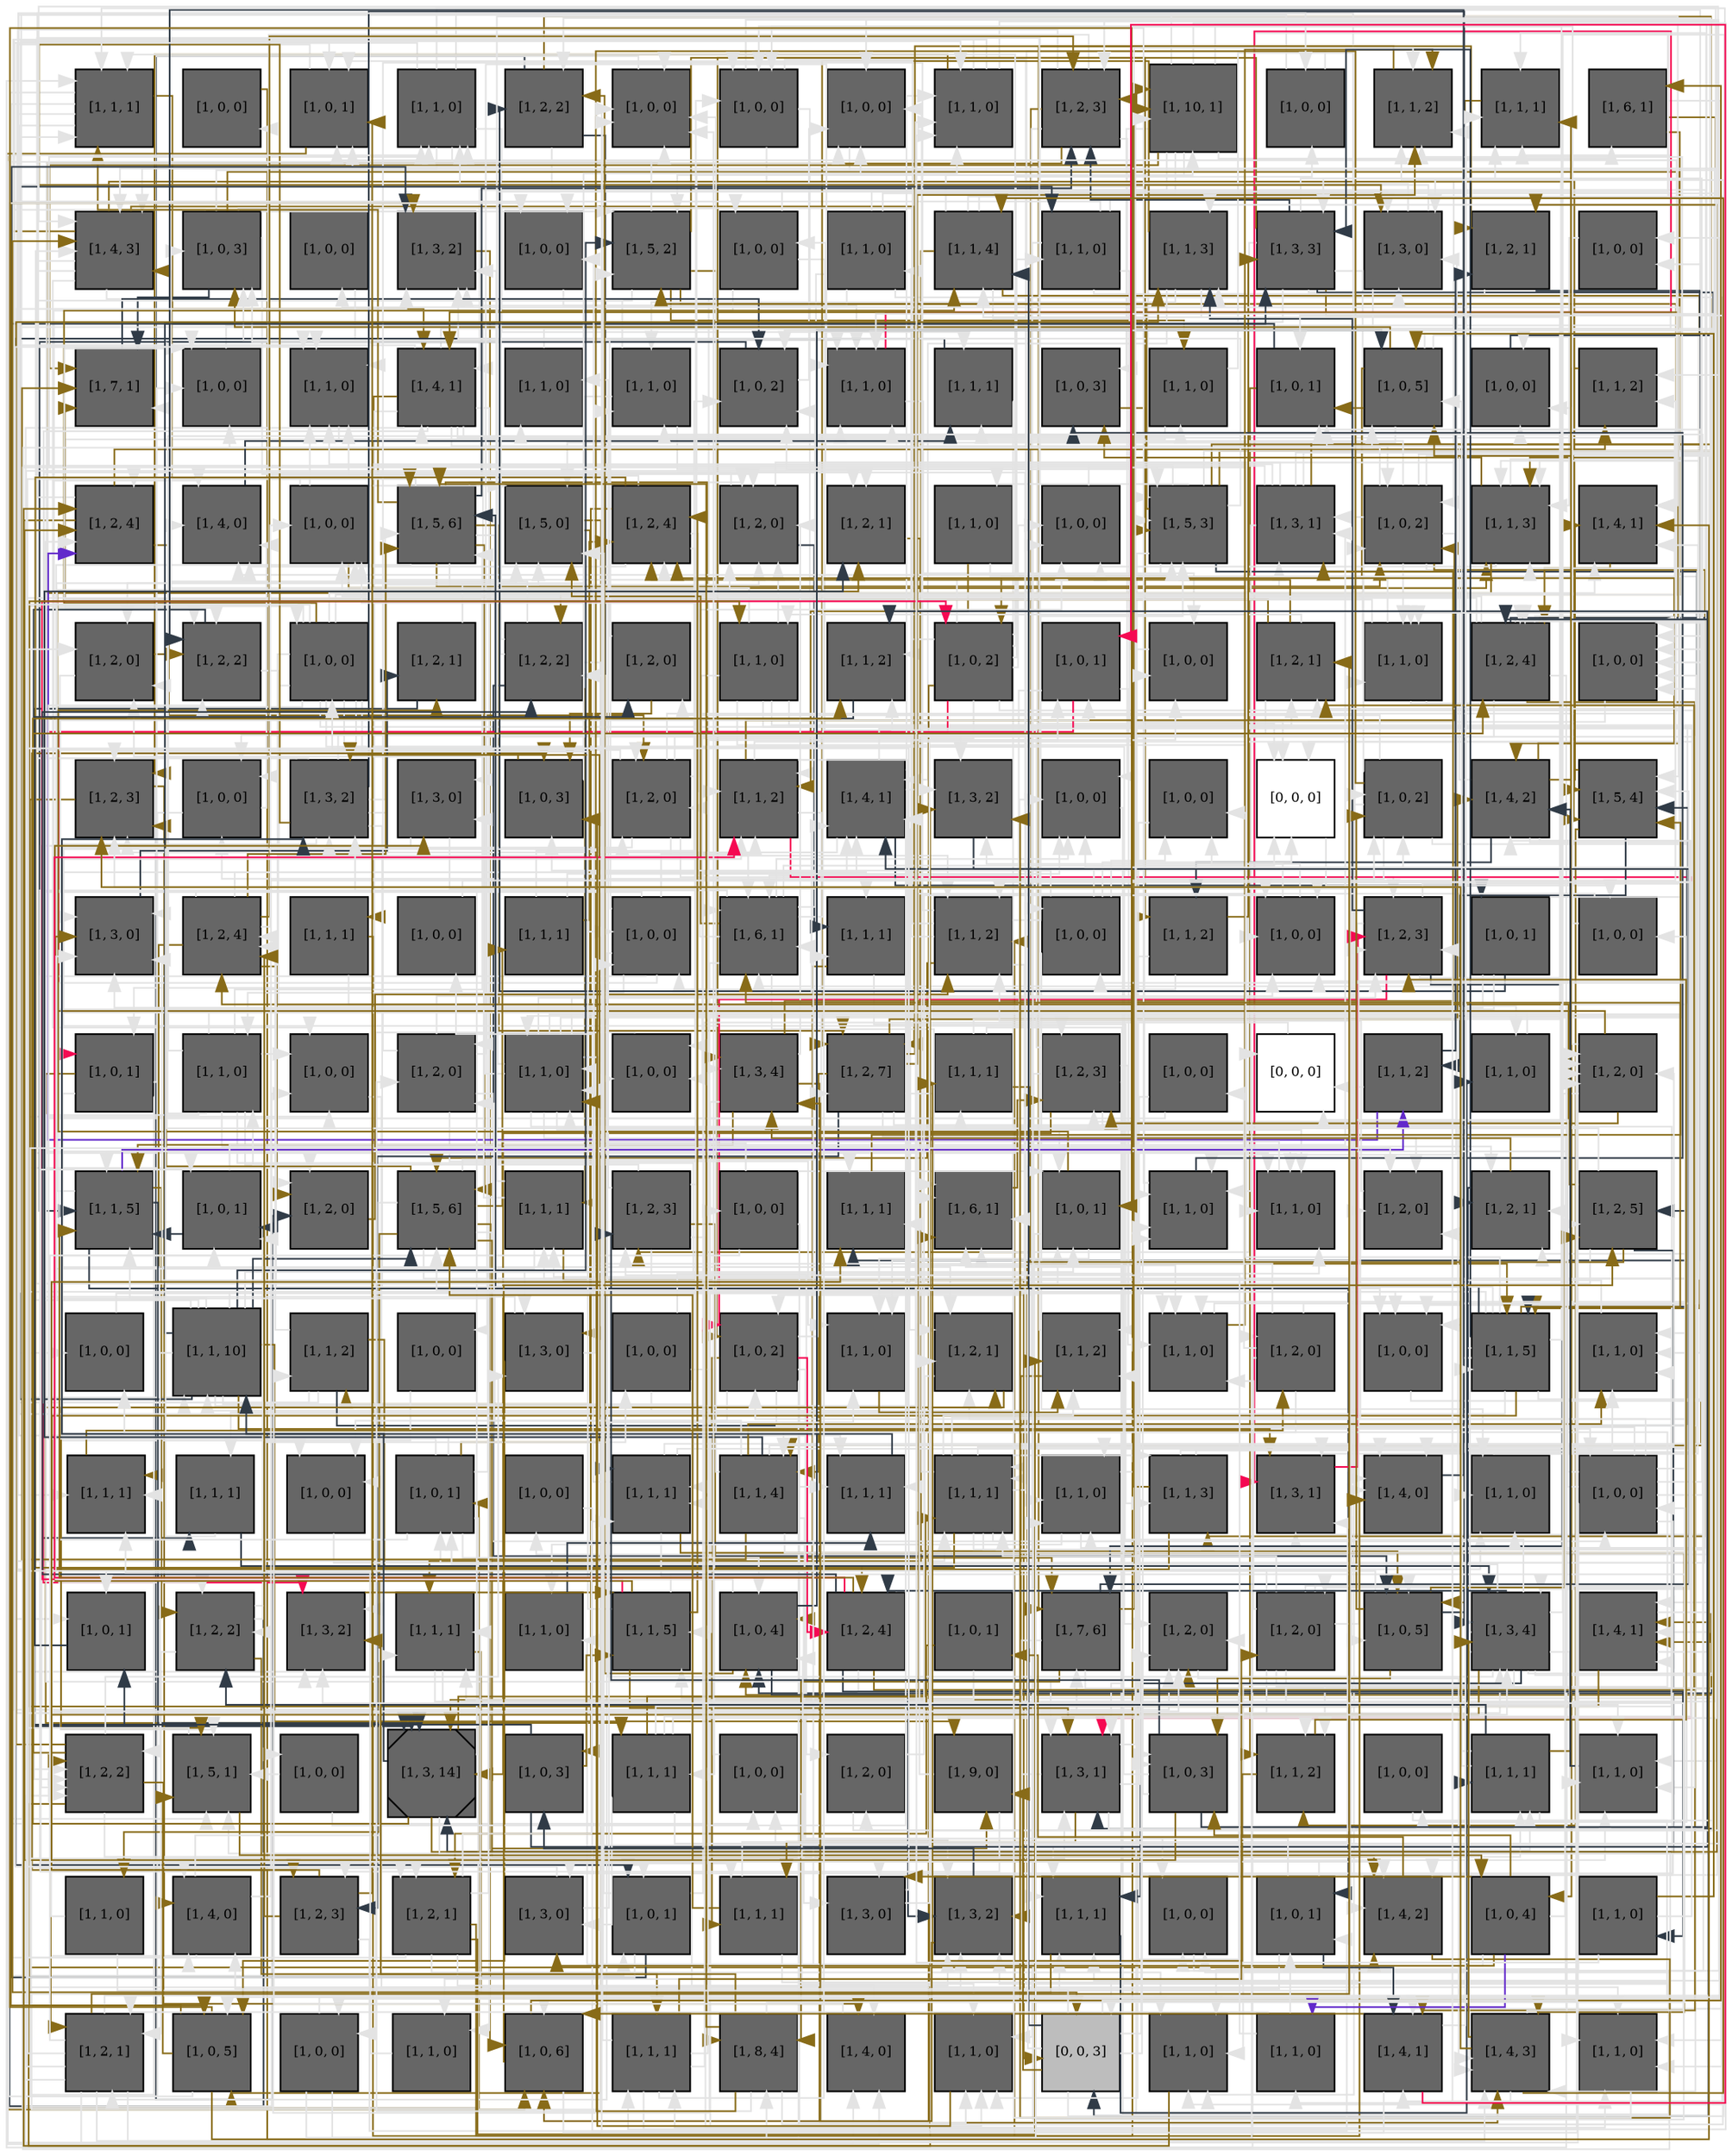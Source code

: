 digraph layout  {
rankdir=TB;
splines=ortho;
node [fixedsize=false, style=filled, width="0.6"];
edge [constraint=false];
0 [fillcolor="#666666", fontsize=8, label="[1, 1, 1]", shape=square, tooltip="name:  FAK_Tyr397 ,\nin_degree: 5,\nout_degree: 5"];
1 [fillcolor="#666666", fontsize=8, label="[1, 0, 0]", shape=square, tooltip="name:  IFNGR2 ,\nin_degree: 1,\nout_degree: 1"];
2 [fillcolor="#666666", fontsize=8, label="[1, 0, 1]", shape=square, tooltip="name: B7,\nin_degree: 5,\nout_degree: 2"];
3 [fillcolor="#666666", fontsize=8, label="[1, 1, 0]", shape=square, tooltip="name:  PKA ,\nin_degree: 4,\nout_degree: 6"];
4 [fillcolor="#666666", fontsize=8, label="[1, 2, 2]", shape=square, tooltip="name:  Grb2 ,\nin_degree: 3,\nout_degree: 4"];
5 [fillcolor="#666666", fontsize=8, label="[1, 0, 0]", shape=square, tooltip="name: IL21_e,\nin_degree: 6,\nout_degree: 1"];
6 [fillcolor="#666666", fontsize=8, label="[1, 0, 0]", shape=square, tooltip="name:  IL10RB ,\nin_degree: 4,\nout_degree: 4"];
7 [fillcolor="#666666", fontsize=8, label="[1, 0, 0]", shape=square, tooltip="name: CGC,\nin_degree: 5,\nout_degree: 1"];
8 [fillcolor="#666666", fontsize=8, label="[1, 1, 0]", shape=square, tooltip="name:  PLCb ,\nin_degree: 5,\nout_degree: 4"];
9 [fillcolor="#666666", fontsize=8, label="[1, 2, 3]", shape=square, tooltip="name:  Ras ,\nin_degree: 5,\nout_degree: 6"];
10 [fillcolor="#666666", fontsize=8, label="[1, 10, 1]", shape=square, tooltip="name:  IFNG ,\nin_degree: 4,\nout_degree: 9"];
11 [fillcolor="#666666", fontsize=8, label="[1, 0, 0]", shape=square, tooltip="name: GalphaS_L,\nin_degree: 2,\nout_degree: 2"];
12 [fillcolor="#666666", fontsize=8, label="[1, 1, 2]", shape=square, tooltip="name:  was ,\nin_degree: 6,\nout_degree: 1"];
13 [fillcolor="#666666", fontsize=8, label="[1, 1, 1]", shape=square, tooltip="name:  RIAM ,\nin_degree: 5,\nout_degree: 1"];
14 [fillcolor="#666666", fontsize=8, label="[1, 6, 1]", shape=square, tooltip="name:  STAT5 ,\nin_degree: 2,\nout_degree: 3"];
15 [fillcolor="#666666", fontsize=8, label="[1, 4, 3]", shape=square, tooltip="name:  IL4R ,\nin_degree: 6,\nout_degree: 7"];
16 [fillcolor="#666666", fontsize=8, label="[1, 0, 3]", shape=square, tooltip="name:  IL2RB ,\nin_degree: 4,\nout_degree: 7"];
17 [fillcolor="#666666", fontsize=8, label="[1, 0, 0]", shape=square, tooltip="name: IL6_e,\nin_degree: 1,\nout_degree: 1"];
18 [fillcolor="#666666", fontsize=8, label="[1, 3, 2]", shape=square, tooltip="name:  Shc1 ,\nin_degree: 6,\nout_degree: 1"];
19 [fillcolor="#666666", fontsize=8, label="[1, 0, 0]", shape=square, tooltip="name: TGFB_e,\nin_degree: 3,\nout_degree: 1"];
20 [fillcolor="#666666", fontsize=8, label="[1, 5, 2]", shape=square, tooltip="name:  STAT3 ,\nin_degree: 5,\nout_degree: 6"];
21 [fillcolor="#666666", fontsize=8, label="[1, 0, 0]", shape=square, tooltip="name:  IL27RA ,\nin_degree: 2,\nout_degree: 3"];
22 [fillcolor="#666666", fontsize=8, label="[1, 1, 0]", shape=square, tooltip="name:  Cofilin ,\nin_degree: 1,\nout_degree: 5"];
23 [fillcolor="#666666", fontsize=8, label="[1, 1, 4]", shape=square, tooltip="name:  CD26 ,\nin_degree: 4,\nout_degree: 6"];
24 [fillcolor="#666666", fontsize=8, label="[1, 1, 0]", shape=square, tooltip="name:  Galpha_Q ,\nin_degree: 2,\nout_degree: 5"];
25 [fillcolor="#666666", fontsize=8, label="[1, 1, 3]", shape=square, tooltip="name:  IRF1 ,\nin_degree: 4,\nout_degree: 4"];
26 [fillcolor="#666666", fontsize=8, label="[1, 3, 3]", shape=square, tooltip="name:  CD4 ,\nin_degree: 4,\nout_degree: 9"];
27 [fillcolor="#666666", fontsize=8, label="[1, 3, 0]", shape=square, tooltip="name:  RORGT ,\nin_degree: 5,\nout_degree: 3"];
28 [fillcolor="#666666", fontsize=8, label="[1, 2, 1]", shape=square, tooltip="name:  F_Actin ,\nin_degree: 3,\nout_degree: 2"];
29 [fillcolor="#666666", fontsize=8, label="[1, 0, 0]", shape=square, tooltip="name: IL27RA,\nin_degree: 2,\nout_degree: 1"];
30 [fillcolor="#666666", fontsize=8, label="[1, 7, 1]", shape=square, tooltip="name:  PI3K ,\nin_degree: 5,\nout_degree: 1"];
31 [fillcolor="#666666", fontsize=8, label="[1, 0, 0]", shape=square, tooltip="name: IL2_e,\nin_degree: 4,\nout_degree: 1"];
32 [fillcolor="#666666", fontsize=8, label="[1, 1, 0]", shape=square, tooltip="name:  Galpha_iR ,\nin_degree: 6,\nout_degree: 1"];
33 [fillcolor="#666666", fontsize=8, label="[1, 4, 1]", shape=square, tooltip="name:  STAT4 ,\nin_degree: 4,\nout_degree: 10"];
34 [fillcolor="#666666", fontsize=8, label="[1, 1, 0]", shape=square, tooltip="name:  PDK1 ,\nin_degree: 2,\nout_degree: 1"];
35 [fillcolor="#666666", fontsize=8, label="[1, 1, 0]", shape=square, tooltip="name:  IKB ,\nin_degree: 3,\nout_degree: 3"];
36 [fillcolor="#666666", fontsize=8, label="[1, 0, 2]", shape=square, tooltip="name:  alpha_13L ,\nin_degree: 5,\nout_degree: 2"];
37 [fillcolor="#666666", fontsize=8, label="[1, 1, 0]", shape=square, tooltip="name:  ERK ,\nin_degree: 6,\nout_degree: 2"];
38 [fillcolor="#666666", fontsize=8, label="[1, 1, 1]", shape=square, tooltip="name:  Calcineurin ,\nin_degree: 3,\nout_degree: 2"];
39 [fillcolor="#666666", fontsize=8, label="[1, 0, 3]", shape=square, tooltip="name:  IL15RA ,\nin_degree: 3,\nout_degree: 1"];
40 [fillcolor="#666666", fontsize=8, label="[1, 1, 0]", shape=square, tooltip="name:  MKK7 ,\nin_degree: 2,\nout_degree: 2"];
41 [fillcolor="#666666", fontsize=8, label="[1, 0, 1]", shape=square, tooltip="name:  Galpha_QL ,\nin_degree: 4,\nout_degree: 2"];
42 [fillcolor="#666666", fontsize=8, label="[1, 0, 5]", shape=square, tooltip="name:  IL4_e ,\nin_degree: 5,\nout_degree: 6"];
43 [fillcolor="#666666", fontsize=8, label="[1, 0, 0]", shape=square, tooltip="name:  B7 ,\nin_degree: 3,\nout_degree: 1"];
44 [fillcolor="#666666", fontsize=8, label="[1, 1, 2]", shape=square, tooltip="name:  BCL10_Malt1 ,\nin_degree: 3,\nout_degree: 1"];
45 [fillcolor="#666666", fontsize=8, label="[1, 2, 4]", shape=square, tooltip="name:  CARMA1 ,\nin_degree: 5,\nout_degree: 4"];
46 [fillcolor="#666666", fontsize=8, label="[1, 4, 0]", shape=square, tooltip="name:  IL15R ,\nin_degree: 5,\nout_degree: 1"];
47 [fillcolor="#666666", fontsize=8, label="[1, 0, 0]", shape=square, tooltip="name:  IL10RA ,\nin_degree: 4,\nout_degree: 4"];
48 [fillcolor="#666666", fontsize=8, label="[1, 5, 6]", shape=square, tooltip="name:  NFAT ,\nin_degree: 6,\nout_degree: 11"];
49 [fillcolor="#666666", fontsize=8, label="[1, 5, 0]", shape=square, tooltip="name:  IL2R ,\nin_degree: 6,\nout_degree: 2"];
50 [fillcolor="#666666", fontsize=8, label="[1, 2, 4]", shape=square, tooltip="name:  Crk ,\nin_degree: 5,\nout_degree: 6"];
51 [fillcolor="#666666", fontsize=8, label="[1, 2, 0]", shape=square, tooltip="name:  SHP2 ,\nin_degree: 6,\nout_degree: 3"];
52 [fillcolor="#666666", fontsize=8, label="[1, 2, 1]", shape=square, tooltip="name:  Arp2_3 ,\nin_degree: 4,\nout_degree: 1"];
53 [fillcolor="#666666", fontsize=8, label="[1, 1, 0]", shape=square, tooltip="name:  Sos ,\nin_degree: 1,\nout_degree: 2"];
54 [fillcolor="#666666", fontsize=8, label="[1, 0, 0]", shape=square, tooltip="name: IL2RB,\nin_degree: 4,\nout_degree: 1"];
55 [fillcolor="#666666", fontsize=8, label="[1, 5, 3]", shape=square, tooltip="name:  IL2RA ,\nin_degree: 6,\nout_degree: 10"];
56 [fillcolor="#666666", fontsize=8, label="[1, 3, 1]", shape=square, tooltip="name:  IL23 ,\nin_degree: 4,\nout_degree: 7"];
57 [fillcolor="#666666", fontsize=8, label="[1, 0, 2]", shape=square, tooltip="name:  TGFB_e ,\nin_degree: 5,\nout_degree: 9"];
58 [fillcolor="#666666", fontsize=8, label="[1, 1, 3]", shape=square, tooltip="name:  IRSp53 ,\nin_degree: 6,\nout_degree: 4"];
59 [fillcolor="#666666", fontsize=8, label="[1, 4, 1]", shape=square, tooltip="name:  IL4R_HIGH ,\nin_degree: 5,\nout_degree: 1"];
60 [fillcolor="#666666", fontsize=8, label="[1, 2, 0]", shape=square, tooltip="name:  NFKB ,\nin_degree: 4,\nout_degree: 2"];
61 [fillcolor="#666666", fontsize=8, label="[1, 2, 2]", shape=square, tooltip="name:  GFI1 ,\nin_degree: 5,\nout_degree: 2"];
62 [fillcolor="#666666", fontsize=8, label="[1, 0, 0]", shape=square, tooltip="name:  CGC ,\nin_degree: 2,\nout_degree: 13"];
63 [fillcolor="#666666", fontsize=8, label="[1, 2, 1]", shape=square, tooltip="name:  DAG ,\nin_degree: 2,\nout_degree: 2"];
64 [fillcolor="#666666", fontsize=8, label="[1, 2, 2]", shape=square, tooltip="name:  GAB2 ,\nin_degree: 3,\nout_degree: 6"];
65 [fillcolor="#666666", fontsize=8, label="[1, 2, 0]", shape=square, tooltip="name:  CD28 ,\nin_degree: 2,\nout_degree: 2"];
66 [fillcolor="#666666", fontsize=8, label="[1, 1, 0]", shape=square, tooltip="name:  Gads ,\nin_degree: 2,\nout_degree: 7"];
67 [fillcolor="#666666", fontsize=8, label="[1, 1, 2]", shape=square, tooltip="name:  Dec2 ,\nin_degree: 4,\nout_degree: 1"];
68 [fillcolor="#666666", fontsize=8, label="[1, 0, 2]", shape=square, tooltip="name: MHC_II,\nin_degree: 2,\nout_degree: 10"];
69 [fillcolor="#666666", fontsize=8, label="[1, 0, 1]", shape=square, tooltip="name:  IL2_e ,\nin_degree: 3,\nout_degree: 3"];
70 [fillcolor="#666666", fontsize=8, label="[1, 0, 0]", shape=square, tooltip="name: IFNB_e,\nin_degree: 3,\nout_degree: 1"];
71 [fillcolor="#666666", fontsize=8, label="[1, 2, 1]", shape=square, tooltip="name:  ZAP-70 ,\nin_degree: 4,\nout_degree: 4"];
72 [fillcolor="#666666", fontsize=8, label="[1, 1, 0]", shape=square, tooltip="name:  ITAMS ,\nin_degree: 4,\nout_degree: 4"];
73 [fillcolor="#666666", fontsize=8, label="[1, 2, 4]", shape=square, tooltip="name:  RhoGEF ,\nin_degree: 5,\nout_degree: 9"];
74 [fillcolor="#666666", fontsize=8, label="[1, 0, 0]", shape=square, tooltip="name:  Galpha_iL ,\nin_degree: 6,\nout_degree: 1"];
75 [fillcolor="#666666", fontsize=8, label="[1, 2, 3]", shape=square, tooltip="name:  Tyk2 ,\nin_degree: 6,\nout_degree: 2"];
76 [fillcolor="#666666", fontsize=8, label="[1, 0, 0]", shape=square, tooltip="name:  ECM ,\nin_degree: 3,\nout_degree: 2"];
77 [fillcolor="#666666", fontsize=8, label="[1, 3, 2]", shape=square, tooltip="name:  GATA3 ,\nin_degree: 4,\nout_degree: 9"];
78 [fillcolor="#666666", fontsize=8, label="[1, 3, 0]", shape=square, tooltip="name:  IL21 ,\nin_degree: 3,\nout_degree: 2"];
79 [fillcolor="#666666", fontsize=8, label="[1, 0, 3]", shape=square, tooltip="name: IL22_e,\nin_degree: 4,\nout_degree: 2"];
80 [fillcolor="#666666", fontsize=8, label="[1, 2, 0]", shape=square, tooltip="name:  Bcl10_Carma1_MALTI ,\nin_degree: 4,\nout_degree: 7"];
81 [fillcolor="#666666", fontsize=8, label="[1, 1, 2]", shape=square, tooltip="name:  Ca2+ ,\nin_degree: 6,\nout_degree: 5"];
82 [fillcolor="#666666", fontsize=8, label="[1, 4, 1]", shape=square, tooltip="name:  IL10 ,\nin_degree: 6,\nout_degree: 6"];
83 [fillcolor="#666666", fontsize=8, label="[1, 3, 2]", shape=square, tooltip="name:  IL27R ,\nin_degree: 5,\nout_degree: 1"];
84 [fillcolor="#666666", fontsize=8, label="[1, 0, 0]", shape=square, tooltip="name:  CAV1_ACTIVATOR ,\nin_degree: 5,\nout_degree: 1"];
85 [fillcolor="#666666", fontsize=8, label="[1, 0, 0]", shape=square, tooltip="name: IL9_e,\nin_degree: 3,\nout_degree: 1"];
86 [fillcolor="#FFFFFF", fontsize=8, label="[0, 0, 0]", shape=square, tooltip="name: None,\nin_degree: 5,\nout_degree: 1"];
87 [fillcolor="#666666", fontsize=8, label="[1, 0, 2]", shape=square, tooltip="name:  APC ,\nin_degree: 4,\nout_degree: 6"];
88 [fillcolor="#666666", fontsize=8, label="[1, 4, 2]", shape=square, tooltip="name:  Lck ,\nin_degree: 4,\nout_degree: 6"];
89 [fillcolor="#666666", fontsize=8, label="[1, 5, 4]", shape=square, tooltip="name:  JAK1 ,\nin_degree: 6,\nout_degree: 3"];
90 [fillcolor="#666666", fontsize=8, label="[1, 3, 0]", shape=square, tooltip="name:  PLCg ,\nin_degree: 6,\nout_degree: 1"];
91 [fillcolor="#666666", fontsize=8, label="[1, 2, 4]", shape=square, tooltip="name:  proliferation ,\nin_degree: 4,\nout_degree: 7"];
92 [fillcolor="#666666", fontsize=8, label="[1, 1, 1]", shape=square, tooltip="name:  SYK ,\nin_degree: 1,\nout_degree: 2"];
93 [fillcolor="#666666", fontsize=8, label="[1, 0, 0]", shape=square, tooltip="name: IL12_e,\nin_degree: 1,\nout_degree: 1"];
94 [fillcolor="#666666", fontsize=8, label="[1, 1, 1]", shape=square, tooltip="name:  IP3 ,\nin_degree: 1,\nout_degree: 3"];
95 [fillcolor="#666666", fontsize=8, label="[1, 0, 0]", shape=square, tooltip="name: alpha_13L,\nin_degree: 3,\nout_degree: 7"];
96 [fillcolor="#666666", fontsize=8, label="[1, 6, 1]", shape=square, tooltip="name:  IL2 ,\nin_degree: 6,\nout_degree: 9"];
97 [fillcolor="#666666", fontsize=8, label="[1, 1, 1]", shape=square, tooltip="name:  LAT ,\nin_degree: 3,\nout_degree: 2"];
98 [fillcolor="#666666", fontsize=8, label="[1, 1, 2]", shape=square, tooltip="name:  IL12RB2 ,\nin_degree: 5,\nout_degree: 6"];
99 [fillcolor="#666666", fontsize=8, label="[1, 0, 0]", shape=square, tooltip="name:  GalphaS_L ,\nin_degree: 2,\nout_degree: 5"];
100 [fillcolor="#666666", fontsize=8, label="[1, 1, 2]", shape=square, tooltip="name:  SOCS3 ,\nin_degree: 2,\nout_degree: 3"];
101 [fillcolor="#666666", fontsize=8, label="[1, 0, 0]", shape=square, tooltip="name:  IFNG_e ,\nin_degree: 5,\nout_degree: 2"];
102 [fillcolor="#666666", fontsize=8, label="[1, 2, 3]", shape=square, tooltip="name:  Bintegrin ,\nin_degree: 6,\nout_degree: 6"];
103 [fillcolor="#666666", fontsize=8, label="[1, 0, 1]", shape=square, tooltip="name:  IL15_e ,\nin_degree: 1,\nout_degree: 4"];
104 [fillcolor="#666666", fontsize=8, label="[1, 0, 0]", shape=square, tooltip="name: IL10RB,\nin_degree: 2,\nout_degree: 2"];
105 [fillcolor="#666666", fontsize=8, label="[1, 0, 1]", shape=square, tooltip="name:  IL6RA ,\nin_degree: 2,\nout_degree: 4"];
106 [fillcolor="#666666", fontsize=8, label="[1, 1, 0]", shape=square, tooltip="name:  ATF2 ,\nin_degree: 2,\nout_degree: 9"];
107 [fillcolor="#666666", fontsize=8, label="[1, 0, 0]", shape=square, tooltip="name: IL18_e,\nin_degree: 4,\nout_degree: 1"];
108 [fillcolor="#666666", fontsize=8, label="[1, 2, 0]", shape=square, tooltip="name:  RhoA ,\nin_degree: 3,\nout_degree: 5"];
109 [fillcolor="#666666", fontsize=8, label="[1, 1, 0]", shape=square, tooltip="name:  SMAD3 ,\nin_degree: 5,\nout_degree: 10"];
110 [fillcolor="#666666", fontsize=8, label="[1, 0, 0]", shape=square, tooltip="name: CAV1_ACTIVATOR,\nin_degree: 3,\nout_degree: 1"];
111 [fillcolor="#666666", fontsize=8, label="[1, 3, 4]", shape=square, tooltip="name:  FYN ,\nin_degree: 4,\nout_degree: 5"];
112 [fillcolor="#666666", fontsize=8, label="[1, 2, 7]", shape=square, tooltip="name:  IL12RB1 ,\nin_degree: 4,\nout_degree: 9"];
113 [fillcolor="#666666", fontsize=8, label="[1, 1, 1]", shape=square, tooltip="name:  EPAC ,\nin_degree: 2,\nout_degree: 3"];
114 [fillcolor="#666666", fontsize=8, label="[1, 2, 3]", shape=square, tooltip="name:  Src ,\nin_degree: 4,\nout_degree: 6"];
115 [fillcolor="#666666", fontsize=8, label="[1, 0, 0]", shape=square, tooltip="name: IFNGR1,\nin_degree: 1,\nout_degree: 2"];
116 [fillcolor="#FFFFFF", fontsize=8, label="[0, 0, 0]", shape=square, tooltip="name: None,\nin_degree: 3,\nout_degree: 1"];
117 [fillcolor="#666666", fontsize=8, label="[1, 1, 2]", shape=square, tooltip="name:  MEK4 ,\nin_degree: 2,\nout_degree: 3"];
118 [fillcolor="#666666", fontsize=8, label="[1, 1, 0]", shape=square, tooltip="name:  IL18R1 ,\nin_degree: 2,\nout_degree: 1"];
119 [fillcolor="#666666", fontsize=8, label="[1, 2, 0]", shape=square, tooltip="name:  Cdc42 ,\nin_degree: 5,\nout_degree: 4"];
120 [fillcolor="#666666", fontsize=8, label="[1, 1, 5]", shape=square, tooltip="name:  Galpha12_13R ,\nin_degree: 6,\nout_degree: 5"];
121 [fillcolor="#666666", fontsize=8, label="[1, 0, 1]", shape=square, tooltip="name:  IL6_e ,\nin_degree: 4,\nout_degree: 2"];
122 [fillcolor="#666666", fontsize=8, label="[1, 2, 0]", shape=square, tooltip="name:  Cas ,\nin_degree: 4,\nout_degree: 1"];
123 [fillcolor="#666666", fontsize=8, label="[1, 5, 6]", shape=square, tooltip="name:  rac1 ,\nin_degree: 5,\nout_degree: 9"];
124 [fillcolor="#666666", fontsize=8, label="[1, 1, 1]", shape=square, tooltip="name:  IFNBR ,\nin_degree: 3,\nout_degree: 4"];
125 [fillcolor="#666666", fontsize=8, label="[1, 2, 3]", shape=square, tooltip="name:  P38 ,\nin_degree: 3,\nout_degree: 6"];
126 [fillcolor="#666666", fontsize=8, label="[1, 0, 0]", shape=square, tooltip="name:  IFNB_e ,\nin_degree: 1,\nout_degree: 4"];
127 [fillcolor="#666666", fontsize=8, label="[1, 1, 1]", shape=square, tooltip="name:  JAK3 ,\nin_degree: 4,\nout_degree: 1"];
128 [fillcolor="#666666", fontsize=8, label="[1, 6, 1]", shape=square, tooltip="name:  IL23R ,\nin_degree: 6,\nout_degree: 1"];
129 [fillcolor="#666666", fontsize=8, label="[1, 0, 1]", shape=square, tooltip="name: Galpha_QL,\nin_degree: 5,\nout_degree: 3"];
130 [fillcolor="#666666", fontsize=8, label="[1, 1, 0]", shape=square, tooltip="name:  RASgrp ,\nin_degree: 5,\nout_degree: 2"];
131 [fillcolor="#666666", fontsize=8, label="[1, 1, 0]", shape=square, tooltip="name:  MLC ,\nin_degree: 5,\nout_degree: 1"];
132 [fillcolor="#666666", fontsize=8, label="[1, 2, 0]", shape=square, tooltip="name:  LIMK ,\nin_degree: 4,\nout_degree: 1"];
133 [fillcolor="#666666", fontsize=8, label="[1, 2, 1]", shape=square, tooltip="name:  SLP-76 ,\nin_degree: 4,\nout_degree: 2"];
134 [fillcolor="#666666", fontsize=8, label="[1, 2, 5]", shape=square, tooltip="name:  STAT5_HIGH ,\nin_degree: 4,\nout_degree: 5"];
135 [fillcolor="#666666", fontsize=8, label="[1, 0, 0]", shape=square, tooltip="name: IL6RA,\nin_degree: 2,\nout_degree: 1"];
136 [fillcolor="#666666", fontsize=8, label="[1, 1, 10]", shape=square, tooltip="name:  Vav ,\nin_degree: 3,\nout_degree: 14"];
137 [fillcolor="#666666", fontsize=8, label="[1, 1, 2]", shape=square, tooltip="name:  Paxillin ,\nin_degree: 2,\nout_degree: 5"];
138 [fillcolor="#666666", fontsize=8, label="[1, 0, 0]", shape=square, tooltip="name: IL23_e,\nin_degree: 1,\nout_degree: 1"];
139 [fillcolor="#666666", fontsize=8, label="[1, 3, 0]", shape=square, tooltip="name:  PAK ,\nin_degree: 3,\nout_degree: 3"];
140 [fillcolor="#666666", fontsize=8, label="[1, 0, 0]", shape=square, tooltip="name: IL4_e,\nin_degree: 1,\nout_degree: 4"];
141 [fillcolor="#666666", fontsize=8, label="[1, 0, 2]", shape=square, tooltip="name:  IL12_e ,\nin_degree: 4,\nout_degree: 7"];
142 [fillcolor="#666666", fontsize=8, label="[1, 1, 0]", shape=square, tooltip="name:  IRAK1 ,\nin_degree: 4,\nout_degree: 1"];
143 [fillcolor="#666666", fontsize=8, label="[1, 2, 1]", shape=square, tooltip="name:  WAVE-2 ,\nin_degree: 5,\nout_degree: 2"];
144 [fillcolor="#666666", fontsize=8, label="[1, 1, 2]", shape=square, tooltip="name:  TAK1 ,\nin_degree: 5,\nout_degree: 2"];
145 [fillcolor="#666666", fontsize=8, label="[1, 1, 0]", shape=square, tooltip="name:  GSK-3b ,\nin_degree: 5,\nout_degree: 2"];
146 [fillcolor="#666666", fontsize=8, label="[1, 2, 0]", shape=square, tooltip="name:  JAK2 ,\nin_degree: 2,\nout_degree: 5"];
147 [fillcolor="#666666", fontsize=8, label="[1, 0, 0]", shape=square, tooltip="name: APC,\nin_degree: 4,\nout_degree: 1"];
148 [fillcolor="#666666", fontsize=8, label="[1, 1, 5]", shape=square, tooltip="name:  STAT6 ,\nin_degree: 4,\nout_degree: 12"];
149 [fillcolor="#666666", fontsize=8, label="[1, 1, 0]", shape=square, tooltip="name:  ITK ,\nin_degree: 5,\nout_degree: 1"];
150 [fillcolor="#666666", fontsize=8, label="[1, 1, 1]", shape=square, tooltip="name:  IL4RA_HIGH ,\nin_degree: 4,\nout_degree: 1"];
151 [fillcolor="#666666", fontsize=8, label="[1, 1, 1]", shape=square, tooltip="name:  TRAF6 ,\nin_degree: 2,\nout_degree: 2"];
152 [fillcolor="#666666", fontsize=8, label="[1, 0, 0]", shape=square, tooltip="name: IL27_e,\nin_degree: 3,\nout_degree: 1"];
153 [fillcolor="#666666", fontsize=8, label="[1, 0, 1]", shape=square, tooltip="name:  IL21_e ,\nin_degree: 3,\nout_degree: 7"];
154 [fillcolor="#666666", fontsize=8, label="[1, 0, 0]", shape=square, tooltip="name: Galpha_iL,\nin_degree: 1,\nout_degree: 1"];
155 [fillcolor="#666666", fontsize=8, label="[1, 1, 1]", shape=square, tooltip="name:  CD3 ,\nin_degree: 4,\nout_degree: 5"];
156 [fillcolor="#666666", fontsize=8, label="[1, 1, 4]", shape=square, tooltip="name:  C3G ,\nin_degree: 3,\nout_degree: 9"];
157 [fillcolor="#666666", fontsize=8, label="[1, 1, 1]", shape=square, tooltip="name:  IRF4 ,\nin_degree: 4,\nout_degree: 1"];
158 [fillcolor="#666666", fontsize=8, label="[1, 1, 1]", shape=square, tooltip="name:  ROCK ,\nin_degree: 5,\nout_degree: 10"];
159 [fillcolor="#666666", fontsize=8, label="[1, 1, 0]", shape=square, tooltip="name:  RAF1 ,\nin_degree: 4,\nout_degree: 3"];
160 [fillcolor="#666666", fontsize=8, label="[1, 1, 3]", shape=square, tooltip="name:  MEK3 ,\nin_degree: 3,\nout_degree: 4"];
161 [fillcolor="#666666", fontsize=8, label="[1, 3, 1]", shape=square, tooltip="name:  N_WASP ,\nin_degree: 5,\nout_degree: 1"];
162 [fillcolor="#666666", fontsize=8, label="[1, 4, 0]", shape=square, tooltip="name:  JNK ,\nin_degree: 5,\nout_degree: 1"];
163 [fillcolor="#666666", fontsize=8, label="[1, 1, 0]", shape=square, tooltip="name:  GalphaS_R ,\nin_degree: 4,\nout_degree: 1"];
164 [fillcolor="#666666", fontsize=8, label="[1, 0, 0]", shape=square, tooltip="name:  IL10_e ,\nin_degree: 3,\nout_degree: 9"];
165 [fillcolor="#666666", fontsize=8, label="[1, 0, 1]", shape=square, tooltip="name: IL10_e,\nin_degree: 3,\nout_degree: 1"];
166 [fillcolor="#666666", fontsize=8, label="[1, 2, 2]", shape=square, tooltip="name:  GADD45B ,\nin_degree: 4,\nout_degree: 4"];
167 [fillcolor="#666666", fontsize=8, label="[1, 3, 2]", shape=square, tooltip="name:  TGFB ,\nin_degree: 5,\nout_degree: 1"];
168 [fillcolor="#666666", fontsize=8, label="[1, 1, 1]", shape=square, tooltip="name:  IL4RA ,\nin_degree: 4,\nout_degree: 3"];
169 [fillcolor="#666666", fontsize=8, label="[1, 1, 0]", shape=square, tooltip="name:  adenyl_cyclase ,\nin_degree: 2,\nout_degree: 1"];
170 [fillcolor="#666666", fontsize=8, label="[1, 1, 5]", shape=square, tooltip="name:  HLX ,\nin_degree: 4,\nout_degree: 6"];
171 [fillcolor="#666666", fontsize=8, label="[1, 0, 4]", shape=square, tooltip="name:  IL9_e ,\nin_degree: 5,\nout_degree: 4"];
172 [fillcolor="#666666", fontsize=8, label="[1, 2, 4]", shape=square, tooltip="name:  GADD45G ,\nin_degree: 3,\nout_degree: 7"];
173 [fillcolor="#666666", fontsize=8, label="[1, 0, 1]", shape=square, tooltip="name: ECM,\nin_degree: 1,\nout_degree: 2"];
174 [fillcolor="#666666", fontsize=8, label="[1, 7, 6]", shape=square, tooltip="name:  FOXP3 ,\nin_degree: 4,\nout_degree: 5"];
175 [fillcolor="#666666", fontsize=8, label="[1, 2, 0]", shape=square, tooltip="name:  SOCS1 ,\nin_degree: 6,\nout_degree: 1"];
176 [fillcolor="#666666", fontsize=8, label="[1, 2, 0]", shape=square, tooltip="name:  MEKK4 ,\nin_degree: 2,\nout_degree: 9"];
177 [fillcolor="#666666", fontsize=8, label="[1, 0, 5]", shape=square, tooltip="name:  GP130 ,\nin_degree: 5,\nout_degree: 5"];
178 [fillcolor="#666666", fontsize=8, label="[1, 3, 4]", shape=square, tooltip="name:  TBET ,\nin_degree: 6,\nout_degree: 13"];
179 [fillcolor="#666666", fontsize=8, label="[1, 4, 1]", shape=square, tooltip="name:  IL10R ,\nin_degree: 5,\nout_degree: 3"];
180 [fillcolor="#666666", fontsize=8, label="[1, 2, 2]", shape=square, tooltip="name:  FAK_576_577 ,\nin_degree: 6,\nout_degree: 6"];
181 [fillcolor="#666666", fontsize=8, label="[1, 5, 1]", shape=square, tooltip="name:  IL2R_HIGH ,\nin_degree: 6,\nout_degree: 2"];
182 [fillcolor="#666666", fontsize=8, label="[1, 0, 0]", shape=square, tooltip="name:  IL27_e ,\nin_degree: 1,\nout_degree: 2"];
183 [fillcolor="#666666", fontsize=8, label="[1, 3, 14]", shape=Msquare, tooltip="name:  IL6R ,\nin_degree: 6,\nout_degree: 6"];
184 [fillcolor="#666666", fontsize=8, label="[1, 0, 3]", shape=square, tooltip="name:  MHC_II ,\nin_degree: 2,\nout_degree: 3"];
185 [fillcolor="#666666", fontsize=8, label="[1, 1, 1]", shape=square, tooltip="name:  BRAF ,\nin_degree: 2,\nout_degree: 6"];
186 [fillcolor="#666666", fontsize=8, label="[1, 0, 0]", shape=square, tooltip="name:  IL22_e ,\nin_degree: 2,\nout_degree: 2"];
187 [fillcolor="#666666", fontsize=8, label="[1, 2, 0]", shape=square, tooltip="name:  IL9R ,\nin_degree: 2,\nout_degree: 2"];
188 [fillcolor="#666666", fontsize=8, label="[1, 9, 0]", shape=square, tooltip="name:  IL17 ,\nin_degree: 3,\nout_degree: 2"];
189 [fillcolor="#666666", fontsize=8, label="[1, 3, 1]", shape=square, tooltip="name:  AP1 ,\nin_degree: 6,\nout_degree: 5"];
190 [fillcolor="#666666", fontsize=8, label="[1, 0, 3]", shape=square, tooltip="name:  IL18_e ,\nin_degree: 4,\nout_degree: 5"];
191 [fillcolor="#666666", fontsize=8, label="[1, 1, 2]", shape=square, tooltip="name:  G_Actin ,\nin_degree: 4,\nout_degree: 2"];
192 [fillcolor="#666666", fontsize=8, label="[1, 0, 0]", shape=square, tooltip="name: IFNGR2,\nin_degree: 1,\nout_degree: 1"];
193 [fillcolor="#666666", fontsize=8, label="[1, 1, 1]", shape=square, tooltip="name:  Nck ,\nin_degree: 3,\nout_degree: 5"];
194 [fillcolor="#666666", fontsize=8, label="[1, 1, 0]", shape=square, tooltip="name:  MEK6 ,\nin_degree: 5,\nout_degree: 1"];
195 [fillcolor="#666666", fontsize=8, label="[1, 1, 0]", shape=square, tooltip="name:  PKC ,\nin_degree: 1,\nout_degree: 2"];
196 [fillcolor="#666666", fontsize=8, label="[1, 4, 0]", shape=square, tooltip="name:  IFNGR ,\nin_degree: 4,\nout_degree: 3"];
197 [fillcolor="#666666", fontsize=8, label="[1, 2, 3]", shape=square, tooltip="name:  TGFBR ,\nin_degree: 3,\nout_degree: 4"];
198 [fillcolor="#666666", fontsize=8, label="[1, 2, 1]", shape=square, tooltip="name:  TCR ,\nin_degree: 3,\nout_degree: 7"];
199 [fillcolor="#666666", fontsize=8, label="[1, 3, 0]", shape=square, tooltip="name:  MEK1_2 ,\nin_degree: 3,\nout_degree: 2"];
200 [fillcolor="#666666", fontsize=8, label="[1, 0, 1]", shape=square, tooltip="name: GP130,\nin_degree: 3,\nout_degree: 4"];
201 [fillcolor="#666666", fontsize=8, label="[1, 1, 1]", shape=square, tooltip="name:  NOS2A ,\nin_degree: 3,\nout_degree: 3"];
202 [fillcolor="#666666", fontsize=8, label="[1, 3, 0]", shape=square, tooltip="name:  IKKcomplex ,\nin_degree: 3,\nout_degree: 2"];
203 [fillcolor="#666666", fontsize=8, label="[1, 3, 2]", shape=square, tooltip="name:  CAV1_scaffold ,\nin_degree: 6,\nout_degree: 2"];
204 [fillcolor="#666666", fontsize=8, label="[1, 1, 1]", shape=square, tooltip="name:  ICOS ,\nin_degree: 5,\nout_degree: 2"];
205 [fillcolor="#666666", fontsize=8, label="[1, 0, 0]", shape=square, tooltip="name: IL10RA,\nin_degree: 3,\nout_degree: 1"];
206 [fillcolor="#666666", fontsize=8, label="[1, 0, 1]", shape=square, tooltip="name:  IFNGR1 ,\nin_degree: 3,\nout_degree: 4"];
207 [fillcolor="#666666", fontsize=8, label="[1, 4, 2]", shape=square, tooltip="name:  IL21R ,\nin_degree: 5,\nout_degree: 2"];
208 [fillcolor="#666666", fontsize=8, label="[1, 0, 4]", shape=square, tooltip="name:  IL23_e ,\nin_degree: 2,\nout_degree: 6"];
209 [fillcolor="#666666", fontsize=8, label="[1, 1, 0]", shape=square, tooltip="name:  cAMP ,\nin_degree: 1,\nout_degree: 3"];
210 [fillcolor="#666666", fontsize=8, label="[1, 2, 1]", shape=square, tooltip="name:  RUNX3 ,\nin_degree: 4,\nout_degree: 9"];
211 [fillcolor="#666666", fontsize=8, label="[1, 0, 5]", shape=square, tooltip="name: IFNG_e,\nin_degree: 4,\nout_degree: 5"];
212 [fillcolor="#666666", fontsize=8, label="[1, 0, 0]", shape=square, tooltip="name: IL15RA,\nin_degree: 2,\nout_degree: 3"];
213 [fillcolor="#666666", fontsize=8, label="[1, 1, 0]", shape=square, tooltip="name:  ERM ,\nin_degree: 2,\nout_degree: 1"];
214 [fillcolor="#666666", fontsize=8, label="[1, 0, 6]", shape=square, tooltip="name: IL15_e,\nin_degree: 5,\nout_degree: 3"];
215 [fillcolor="#666666", fontsize=8, label="[1, 1, 1]", shape=square, tooltip="name:  Profilin ,\nin_degree: 3,\nout_degree: 6"];
216 [fillcolor="#666666", fontsize=8, label="[1, 8, 4]", shape=square, tooltip="name:  IL4 ,\nin_degree: 3,\nout_degree: 6"];
217 [fillcolor="#666666", fontsize=8, label="[1, 4, 0]", shape=square, tooltip="name:  IL22 ,\nin_degree: 4,\nout_degree: 1"];
218 [fillcolor="#666666", fontsize=8, label="[1, 1, 0]", shape=square, tooltip="name:  IL22R ,\nin_degree: 5,\nout_degree: 1"];
219 [fillcolor="#bdbdbd", fontsize=8, label="[0, 0, 3]", shape=square, tooltip="name: None,\nin_degree: 4,\nout_degree: 8"];
220 [fillcolor="#666666", fontsize=8, label="[1, 1, 0]", shape=square, tooltip="name:  NIK ,\nin_degree: 5,\nout_degree: 1"];
221 [fillcolor="#666666", fontsize=8, label="[1, 1, 0]", shape=square, tooltip="name:  PIP3_345 ,\nin_degree: 2,\nout_degree: 3"];
222 [fillcolor="#666666", fontsize=8, label="[1, 4, 1]", shape=square, tooltip="name:  Rap1 ,\nin_degree: 4,\nout_degree: 4"];
223 [fillcolor="#666666", fontsize=8, label="[1, 4, 3]", shape=square, tooltip="name:  STAT1 ,\nin_degree: 6,\nout_degree: 5"];
224 [fillcolor="#666666", fontsize=8, label="[1, 1, 0]", shape=square, tooltip="name:  AKT ,\nin_degree: 5,\nout_degree: 1"];
0 -> 33  [color="#886B18", style="penwidth(0.1)", tooltip="48( NFAT ) to 10( IFNG )", weight=1];
0 -> 186  [color=grey89, style="penwidth(0.1)", tooltip=" ", weight=1];
0 -> 200  [color=grey89, style="penwidth(0.1)", tooltip=" ", weight=1];
0 -> 157  [color=grey89, style="penwidth(0.1)", tooltip=" ", weight=1];
0 -> 163  [color=grey89, style="penwidth(0.1)", tooltip=" ", weight=1];
1 -> 98  [color="#886B18", style="penwidth(0.1)", tooltip="1( IFNGR2 ) to 196( IFNGR )", weight=1];
2 -> 158  [color=grey89, style="penwidth(0.1)", tooltip=" ", weight=1];
2 -> 153  [color="#886B18", style="penwidth(0.1)", tooltip="197( TGFBR ) to 27( RORGT )", weight=1];
3 -> 174  [color=grey89, style="penwidth(0.1)", tooltip=" ", weight=1];
3 -> 222  [color=grey89, style="penwidth(0.1)", tooltip=" ", weight=1];
3 -> 38  [color=grey89, style="penwidth(0.1)", tooltip=" ", weight=1];
3 -> 58  [color=grey89, style="penwidth(0.1)", tooltip=" ", weight=1];
3 -> 15  [color=grey89, style="penwidth(0.1)", tooltip=" ", weight=1];
3 -> 149  [color=grey89, style="penwidth(0.1)", tooltip=" ", weight=1];
4 -> 155  [color="#303B47", style="penwidth(0.1)", tooltip="4( Grb2 ) to 64( GAB2 )", weight=1];
4 -> 122  [color="#303B47", style="penwidth(0.1)", tooltip="102( Bintegrin ) to 122( Cas )", weight=1];
4 -> 55  [color=grey89, style="penwidth(0.1)", tooltip=" ", weight=1];
4 -> 179  [color="#886B18", style="penwidth(0.1)", tooltip="97( LAT ) to 66( Gads )", weight=1];
5 -> 90  [color=grey89, style="penwidth(0.1)", tooltip=" ", weight=1];
6 -> 179  [color=grey89, style="penwidth(0.1)", tooltip=" ", weight=1];
6 -> 57  [color=grey89, style="penwidth(0.1)", tooltip=" ", weight=1];
6 -> 158  [color=grey89, style="penwidth(0.1)", tooltip=" ", weight=1];
6 -> 81  [color=grey89, style="penwidth(0.1)", tooltip=" ", weight=1];
7 -> 32  [color=grey89, style="penwidth(0.1)", tooltip=" ", weight=1];
8 -> 75  [color="#886B18", style="penwidth(0.1)", tooltip="8( PLCb ) to 63( DAG )", weight=1];
8 -> 186  [color=grey89, style="penwidth(0.1)", tooltip=" ", weight=1];
8 -> 167  [color=grey89, style="penwidth(0.1)", tooltip=" ", weight=1];
8 -> 165  [color=grey89, style="penwidth(0.1)", tooltip=" ", weight=1];
9 -> 125  [color="#886B18", style="penwidth(0.1)", tooltip="91( proliferation ) to 10( IFNG )", weight=1];
9 -> 79  [color="#886B18", style="penwidth(0.1)", tooltip="57( TGFB_e ) to 197( TGFBR )", weight=1];
9 -> 84  [color=grey89, style="penwidth(0.1)", tooltip=" ", weight=1];
9 -> 136  [color=grey89, style="penwidth(0.1)", tooltip=" ", weight=1];
9 -> 150  [color=grey89, style="penwidth(0.1)", tooltip=" ", weight=1];
9 -> 76  [color=grey89, style="penwidth(0.1)", tooltip=" ", weight=1];
10 -> 33  [color=grey89, style="penwidth(0.1)", tooltip=" ", weight=1];
10 -> 67  [color=grey89, style="penwidth(0.1)", tooltip=" ", weight=1];
10 -> 14  [color=grey89, style="penwidth(0.1)", tooltip=" ", weight=1];
10 -> 215  [color=grey89, style="penwidth(0.1)", tooltip=" ", weight=1];
10 -> 39  [color=grey89, style="penwidth(0.1)", tooltip=" ", weight=1];
10 -> 154  [color=grey89, style="penwidth(0.1)", tooltip=" ", weight=1];
10 -> 135  [color=grey89, style="penwidth(0.1)", tooltip=" ", weight=1];
10 -> 30  [color="#886B18", style="penwidth(0.1)", tooltip="9( Ras ) to 30( PI3K )", weight=1];
10 -> 20  [color=grey89, style="penwidth(0.1)", tooltip=" ", weight=1];
11 -> 158  [color=grey89, style="penwidth(0.1)", tooltip=" ", weight=1];
11 -> 122  [color=grey89, style="penwidth(0.1)", tooltip=" ", weight=1];
12 -> 174  [color="#886B18", style="penwidth(0.1)", tooltip="12( was ) to 123( rac1 )", weight=1];
13 -> 177  [color="#886B18", style="penwidth(0.1)", tooltip="193( Nck ) to 139( PAK )", weight=1];
14 -> 64  [color="#886B18", style="penwidth(0.1)", tooltip="14( STAT5 ) to 188( IL17 )", weight=1];
14 -> 214  [color=grey89, style="penwidth(0.1)", tooltip=" ", weight=1];
14 -> 171  [color="#886B18", style="penwidth(0.1)", tooltip="18( Shc1 ) to 4( Grb2 )", weight=1];
15 -> 89  [color="#886B18", style="penwidth(0.1)", tooltip="15( IL4R ) to 148( STAT6 )", weight=1];
15 -> 129  [color=grey89, style="penwidth(0.1)", tooltip=" ", weight=1];
15 -> 112  [color="#886B18", style="penwidth(0.1)", tooltip="204( ICOS ) to 30( PI3K )", weight=1];
15 -> 107  [color=grey89, style="penwidth(0.1)", tooltip=" ", weight=1];
15 -> 214  [color="#886B18", style="penwidth(0.1)", tooltip="88( Lck ) to 14( STAT5 )", weight=1];
15 -> 111  [color=grey89, style="penwidth(0.1)", tooltip=" ", weight=1];
15 -> 131  [color=grey89, style="penwidth(0.1)", tooltip=" ", weight=1];
16 -> 51  [color=grey89, style="penwidth(0.1)", tooltip=" ", weight=1];
16 -> 217  [color=grey89, style="penwidth(0.1)", tooltip=" ", weight=1];
16 -> 30  [color="#303B47", style="penwidth(0.1)", tooltip="51( SHP2 ) to 30( PI3K )", weight=1];
16 -> 88  [color="#886B18", style="penwidth(0.1)", tooltip="127( JAK3 ) to 88( Lck )", weight=1];
16 -> 170  [color=grey89, style="penwidth(0.1)", tooltip=" ", weight=1];
16 -> 96  [color=grey89, style="penwidth(0.1)", tooltip=" ", weight=1];
16 -> 20  [color=grey89, style="penwidth(0.1)", tooltip=" ", weight=1];
17 -> 37  [color=grey89, style="penwidth(0.1)", tooltip=" ", weight=1];
18 -> 214  [color="#886B18", style="penwidth(0.1)", tooltip="18( Shc1 ) to 4( Grb2 )", weight=1];
19 -> 37  [color=grey89, style="penwidth(0.1)", tooltip=" ", weight=1];
20 -> 100  [color="#886B18", style="penwidth(0.1)", tooltip="20( STAT3 ) to 56( IL23 )", weight=1];
20 -> 40  [color="#886B18", style="penwidth(0.1)", tooltip="144( TAK1 ) to 40( MKK7 )", weight=1];
20 -> 58  [color="#886B18", style="penwidth(0.1)", tooltip="20( STAT3 ) to 175( SOCS1 )", weight=1];
20 -> 141  [color="#886B18", style="penwidth(0.1)", tooltip="20( STAT3 ) to 188( IL17 )", weight=1];
20 -> 78  [color=grey89, style="penwidth(0.1)", tooltip=" ", weight=1];
20 -> 3  [color=grey89, style="penwidth(0.1)", tooltip=" ", weight=1];
21 -> 90  [color=grey89, style="penwidth(0.1)", tooltip=" ", weight=1];
21 -> 161  [color=grey89, style="penwidth(0.1)", tooltip=" ", weight=1];
21 -> 83  [color=grey89, style="penwidth(0.1)", tooltip=" ", weight=1];
22 -> 146  [color=grey89, style="penwidth(0.1)", tooltip=" ", weight=1];
22 -> 222  [color=grey89, style="penwidth(0.1)", tooltip=" ", weight=1];
22 -> 18  [color=grey89, style="penwidth(0.1)", tooltip=" ", weight=1];
22 -> 124  [color=grey89, style="penwidth(0.1)", tooltip=" ", weight=1];
22 -> 194  [color=grey89, style="penwidth(0.1)", tooltip=" ", weight=1];
23 -> 148  [color="#886B18", style="penwidth(0.1)", tooltip="62( CGC ) to 49( IL2R )", weight=1];
23 -> 147  [color=grey89, style="penwidth(0.1)", tooltip=" ", weight=1];
23 -> 55  [color=grey89, style="penwidth(0.1)", tooltip=" ", weight=1];
23 -> 168  [color="#886B18", style="penwidth(0.1)", tooltip="223( STAT1 ) to 188( IL17 )", weight=1];
23 -> 10  [color=grey89, style="penwidth(0.1)", tooltip=" ", weight=1];
23 -> 220  [color=grey89, style="penwidth(0.1)", tooltip=" ", weight=1];
24 -> 86  [color=grey89, style="penwidth(0.1)", tooltip=" ", weight=1];
24 -> 181  [color=grey89, style="penwidth(0.1)", tooltip=" ", weight=1];
24 -> 27  [color=grey89, style="penwidth(0.1)", tooltip=" ", weight=1];
24 -> 202  [color=grey89, style="penwidth(0.1)", tooltip=" ", weight=1];
24 -> 218  [color=grey89, style="penwidth(0.1)", tooltip=" ", weight=1];
25 -> 35  [color=grey89, style="penwidth(0.1)", tooltip=" ", weight=1];
25 -> 114  [color=grey89, style="penwidth(0.1)", tooltip=" ", weight=1];
25 -> 112  [color="#886B18", style="penwidth(0.1)", tooltip="25( IRF1 ) to 216( IL4 )", weight=1];
25 -> 82  [color=grey89, style="penwidth(0.1)", tooltip=" ", weight=1];
26 -> 61  [color=grey89, style="penwidth(0.1)", tooltip=" ", weight=1];
26 -> 9  [color="#303B47", style="penwidth(0.1)", tooltip="194( MEK6 ) to 125( P38 )", weight=1];
26 -> 111  [color="#886B18", style="penwidth(0.1)", tooltip="20( STAT3 ) to 56( IL23 )", weight=1];
26 -> 72  [color=grey89, style="penwidth(0.1)", tooltip=" ", weight=1];
26 -> 128  [color=grey89, style="penwidth(0.1)", tooltip=" ", weight=1];
26 -> 189  [color="#303B47", style="penwidth(0.1)", tooltip="162( JNK ) to 189( AP1 )", weight=1];
26 -> 89  [color="#886B18", style="penwidth(0.1)", tooltip="26( CD4 ) to 88( Lck )", weight=1];
26 -> 159  [color=grey89, style="penwidth(0.1)", tooltip=" ", weight=1];
26 -> 13  [color=grey89, style="penwidth(0.1)", tooltip=" ", weight=1];
27 -> 107  [color=grey89, style="penwidth(0.1)", tooltip=" ", weight=1];
27 -> 3  [color=grey89, style="penwidth(0.1)", tooltip=" ", weight=1];
27 -> 136  [color=grey89, style="penwidth(0.1)", tooltip=" ", weight=1];
28 -> 127  [color="#303B47", style="penwidth(0.1)", tooltip="49( IL2R ) to 127( JAK3 )", weight=1];
28 -> 25  [color=grey89, style="penwidth(0.1)", tooltip=" ", weight=1];
29 -> 58  [color=grey89, style="penwidth(0.1)", tooltip=" ", weight=1];
30 -> 36  [color="#303B47", style="penwidth(0.1)", tooltip="156( C3G ) to 222( Rap1 )", weight=1];
31 -> 89  [color=grey89, style="penwidth(0.1)", tooltip=" ", weight=1];
32 -> 37  [color=grey89, style="penwidth(0.1)", tooltip=" ", weight=1];
33 -> 180  [color=grey89, style="penwidth(0.1)", tooltip=" ", weight=1];
33 -> 113  [color=grey89, style="penwidth(0.1)", tooltip=" ", weight=1];
33 -> 86  [color=grey89, style="penwidth(0.1)", tooltip=" ", weight=1];
33 -> 57  [color=grey89, style="penwidth(0.1)", tooltip=" ", weight=1];
33 -> 105  [color=grey89, style="penwidth(0.1)", tooltip=" ", weight=1];
33 -> 13  [color=grey89, style="penwidth(0.1)", tooltip=" ", weight=1];
33 -> 200  [color=grey89, style="penwidth(0.1)", tooltip=" ", weight=1];
33 -> 92  [color="#886B18", style="penwidth(0.1)", tooltip="48( NFAT ) to 10( IFNG )", weight=1];
33 -> 40  [color=grey89, style="penwidth(0.1)", tooltip=" ", weight=1];
33 -> 213  [color=grey89, style="penwidth(0.1)", tooltip=" ", weight=1];
34 -> 221  [color=grey89, style="penwidth(0.1)", tooltip=" ", weight=1];
35 -> 60  [color=grey89, style="penwidth(0.1)", tooltip=" ", weight=1];
35 -> 86  [color=grey89, style="penwidth(0.1)", tooltip=" ", weight=1];
35 -> 162  [color=grey89, style="penwidth(0.1)", tooltip=" ", weight=1];
36 -> 7  [color=grey89, style="penwidth(0.1)", tooltip=" ", weight=1];
36 -> 120  [color="#303B47", style="penwidth(0.1)", tooltip="156( C3G ) to 222( Rap1 )", weight=1];
37 -> 70  [color=grey89, style="penwidth(0.1)", tooltip=" ", weight=1];
37 -> 161  [color="#F50952", style="penwidth(0.1)", tooltip="37( ERK ) to 189( AP1 )", weight=1];
38 -> 200  [color="#303B47", style="penwidth(0.1)", tooltip="46( IL15R ) to 14( STAT5 )", weight=1];
38 -> 151  [color=grey89, style="penwidth(0.1)", tooltip=" ", weight=1];
39 -> 55  [color="#886B18", style="penwidth(0.1)", tooltip="47( IL10RA ) to 179( IL10R )", weight=1];
40 -> 61  [color=grey89, style="penwidth(0.1)", tooltip=" ", weight=1];
40 -> 162  [color=grey89, style="penwidth(0.1)", tooltip=" ", weight=1];
41 -> 191  [color="#886B18", style="penwidth(0.1)", tooltip="209( cAMP ) to 113( EPAC )", weight=1];
41 -> 121  [color="#303B47", style="penwidth(0.1)", tooltip="41( Galpha_QL ) to 24( Galpha_Q )", weight=1];
42 -> 187  [color=grey89, style="penwidth(0.1)", tooltip=" ", weight=1];
42 -> 41  [color="#886B18", style="penwidth(0.1)", tooltip="209( cAMP ) to 113( EPAC )", weight=1];
42 -> 124  [color=grey89, style="penwidth(0.1)", tooltip=" ", weight=1];
42 -> 16  [color="#886B18", style="penwidth(0.1)", tooltip="127( JAK3 ) to 88( Lck )", weight=1];
42 -> 49  [color=grey89, style="penwidth(0.1)", tooltip=" ", weight=1];
42 -> 68  [color="#886B18", style="penwidth(0.1)", tooltip="89( JAK1 ) to 14( STAT5 )", weight=1];
43 -> 171  [color="#303B47", style="penwidth(0.1)", tooltip="43( B7 ) to 65( CD28 )", weight=1];
44 -> 208  [color="#886B18", style="penwidth(0.1)", tooltip="44( BCL10_Malt1 ) to 80( Bcl10_Carma1_MALTI )", weight=1];
45 -> 44  [color="#886B18", style="penwidth(0.1)", tooltip="220( NIK ) to 202( IKKcomplex )", weight=1];
45 -> 80  [color="#886B18", style="penwidth(0.1)", tooltip="44( BCL10_Malt1 ) to 80( Bcl10_Carma1_MALTI )", weight=1];
45 -> 99  [color=grey89, style="penwidth(0.1)", tooltip=" ", weight=1];
45 -> 207  [color="#886B18", style="penwidth(0.1)", tooltip="177( GP130 ) to 83( IL27R )", weight=1];
46 -> 38  [color="#303B47", style="penwidth(0.1)", tooltip="46( IL15R ) to 14( STAT5 )", weight=1];
47 -> 32  [color=grey89, style="penwidth(0.1)", tooltip=" ", weight=1];
47 -> 175  [color=grey89, style="penwidth(0.1)", tooltip=" ", weight=1];
47 -> 49  [color=grey89, style="penwidth(0.1)", tooltip=" ", weight=1];
47 -> 58  [color="#886B18", style="penwidth(0.1)", tooltip="47( IL10RA ) to 179( IL10R )", weight=1];
48 -> 0  [color="#886B18", style="penwidth(0.1)", tooltip="48( NFAT ) to 10( IFNG )", weight=1];
48 -> 112  [color="#886B18", style="penwidth(0.1)", tooltip="216( IL4 ) to 59( IL4R_HIGH )", weight=1];
48 -> 57  [color="#886B18", style="penwidth(0.1)", tooltip="91( proliferation ) to 78( IL21 )", weight=1];
48 -> 216  [color="#886B18", style="penwidth(0.1)", tooltip="197( TGFBR ) to 109( SMAD3 )", weight=1];
48 -> 164  [color=grey89, style="penwidth(0.1)", tooltip=" ", weight=1];
48 -> 9  [color="#303B47", style="penwidth(0.1)", tooltip="130( RASgrp ) to 9( Ras )", weight=1];
48 -> 139  [color=grey89, style="penwidth(0.1)", tooltip=" ", weight=1];
48 -> 51  [color=grey89, style="penwidth(0.1)", tooltip=" ", weight=1];
48 -> 123  [color="#886B18", style="penwidth(0.1)", tooltip="12( was ) to 123( rac1 )", weight=1];
48 -> 56  [color=grey89, style="penwidth(0.1)", tooltip=" ", weight=1];
48 -> 131  [color=grey89, style="penwidth(0.1)", tooltip=" ", weight=1];
49 -> 137  [color="#886B18", style="penwidth(0.1)", tooltip="49( IL2R ) to 30( PI3K )", weight=1];
49 -> 211  [color="#886B18", style="penwidth(0.1)", tooltip="49( IL2R ) to 14( STAT5 )", weight=1];
50 -> 1  [color=grey89, style="penwidth(0.1)", tooltip=" ", weight=1];
50 -> 15  [color="#886B18", style="penwidth(0.1)", tooltip="216( IL4 ) to 15( IL4R )", weight=1];
50 -> 110  [color=grey89, style="penwidth(0.1)", tooltip=" ", weight=1];
50 -> 184  [color="#886B18", style="penwidth(0.1)", tooltip="71( ZAP-70 ) to 90( PLCg )", weight=1];
50 -> 46  [color=grey89, style="penwidth(0.1)", tooltip=" ", weight=1];
50 -> 81  [color=grey89, style="penwidth(0.1)", tooltip=" ", weight=1];
51 -> 97  [color="#303B47", style="penwidth(0.1)", tooltip="51( SHP2 ) to 30( PI3K )", weight=1];
51 -> 32  [color=grey89, style="penwidth(0.1)", tooltip=" ", weight=1];
51 -> 130  [color=grey89, style="penwidth(0.1)", tooltip=" ", weight=1];
52 -> 177  [color="#886B18", style="penwidth(0.1)", tooltip="119( Cdc42 ) to 139( PAK )", weight=1];
53 -> 81  [color="#886B18", style="penwidth(0.1)", tooltip="53( Sos ) to 9( Ras )", weight=1];
53 -> 147  [color=grey89, style="penwidth(0.1)", tooltip=" ", weight=1];
54 -> 131  [color=grey89, style="penwidth(0.1)", tooltip=" ", weight=1];
55 -> 46  [color=grey89, style="penwidth(0.1)", tooltip=" ", weight=1];
55 -> 18  [color=grey89, style="penwidth(0.1)", tooltip=" ", weight=1];
55 -> 20  [color="#886B18", style="penwidth(0.1)", tooltip="55( IL2RA ) to 181( IL2R_HIGH )", weight=1];
55 -> 148  [color="#303B47", style="penwidth(0.1)", tooltip="130( RASgrp ) to 9( Ras )", weight=1];
55 -> 179  [color="#886B18", style="penwidth(0.1)", tooltip="47( IL10RA ) to 179( IL10R )", weight=1];
55 -> 53  [color=grey89, style="penwidth(0.1)", tooltip=" ", weight=1];
55 -> 3  [color=grey89, style="penwidth(0.1)", tooltip=" ", weight=1];
55 -> 190  [color=grey89, style="penwidth(0.1)", tooltip=" ", weight=1];
55 -> 175  [color="#886B18", style="penwidth(0.1)", tooltip="20( STAT3 ) to 175( SOCS1 )", weight=1];
55 -> 224  [color=grey89, style="penwidth(0.1)", tooltip=" ", weight=1];
56 -> 21  [color=grey89, style="penwidth(0.1)", tooltip=" ", weight=1];
56 -> 130  [color=grey89, style="penwidth(0.1)", tooltip=" ", weight=1];
56 -> 224  [color=grey89, style="penwidth(0.1)", tooltip=" ", weight=1];
56 -> 107  [color=grey89, style="penwidth(0.1)", tooltip=" ", weight=1];
56 -> 179  [color=grey89, style="penwidth(0.1)", tooltip=" ", weight=1];
56 -> 156  [color="#886B18", style="penwidth(0.1)", tooltip="133( SLP-76 ) to 149( ITK )", weight=1];
56 -> 32  [color=grey89, style="penwidth(0.1)", tooltip=" ", weight=1];
57 -> 72  [color=grey89, style="penwidth(0.1)", tooltip=" ", weight=1];
57 -> 96  [color=grey89, style="penwidth(0.1)", tooltip=" ", weight=1];
57 -> 38  [color=grey89, style="penwidth(0.1)", tooltip=" ", weight=1];
57 -> 56  [color=grey89, style="penwidth(0.1)", tooltip=" ", weight=1];
57 -> 160  [color="#886B18", style="penwidth(0.1)", tooltip="57( TGFB_e ) to 197( TGFBR )", weight=1];
57 -> 204  [color=grey89, style="penwidth(0.1)", tooltip=" ", weight=1];
57 -> 205  [color=grey89, style="penwidth(0.1)", tooltip=" ", weight=1];
57 -> 143  [color=grey89, style="penwidth(0.1)", tooltip=" ", weight=1];
57 -> 31  [color=grey89, style="penwidth(0.1)", tooltip=" ", weight=1];
58 -> 2  [color=grey89, style="penwidth(0.1)", tooltip=" ", weight=1];
58 -> 54  [color=grey89, style="penwidth(0.1)", tooltip=" ", weight=1];
58 -> 39  [color="#886B18", style="penwidth(0.1)", tooltip="47( IL10RA ) to 179( IL10R )", weight=1];
58 -> 143  [color="#886B18", style="penwidth(0.1)", tooltip="55( IL2RA ) to 181( IL2R_HIGH )", weight=1];
59 -> 73  [color="#886B18", style="penwidth(0.1)", tooltip="59( IL4R_HIGH ) to 134( STAT5_HIGH )", weight=1];
60 -> 61  [color="#886B18", style="penwidth(0.1)", tooltip="60( NFKB ) to 188( IL17 )", weight=1];
60 -> 97  [color=grey89, style="penwidth(0.1)", tooltip=" ", weight=1];
61 -> 96  [color=grey89, style="penwidth(0.1)", tooltip=" ", weight=1];
61 -> 183  [color="#303B47", style="penwidth(0.1)", tooltip="162( JNK ) to 189( AP1 )", weight=1];
62 -> 204  [color=grey89, style="penwidth(0.1)", tooltip=" ", weight=1];
62 -> 175  [color=grey89, style="penwidth(0.1)", tooltip=" ", weight=1];
62 -> 23  [color="#886B18", style="penwidth(0.1)", tooltip="62( CGC ) to 49( IL2R )", weight=1];
62 -> 59  [color=grey89, style="penwidth(0.1)", tooltip=" ", weight=1];
62 -> 129  [color=grey89, style="penwidth(0.1)", tooltip=" ", weight=1];
62 -> 118  [color=grey89, style="penwidth(0.1)", tooltip=" ", weight=1];
62 -> 203  [color=grey89, style="penwidth(0.1)", tooltip=" ", weight=1];
62 -> 95  [color=grey89, style="penwidth(0.1)", tooltip=" ", weight=1];
62 -> 43  [color=grey89, style="penwidth(0.1)", tooltip=" ", weight=1];
62 -> 122  [color=grey89, style="penwidth(0.1)", tooltip=" ", weight=1];
62 -> 198  [color=grey89, style="penwidth(0.1)", tooltip=" ", weight=1];
62 -> 223  [color=grey89, style="penwidth(0.1)", tooltip=" ", weight=1];
62 -> 138  [color=grey89, style="penwidth(0.1)", tooltip=" ", weight=1];
63 -> 51  [color=grey89, style="penwidth(0.1)", tooltip=" ", weight=1];
63 -> 183  [color="#303B47", style="penwidth(0.1)", tooltip="90( PLCg ) to 94( IP3 )", weight=1];
64 -> 177  [color="#303B47", style="penwidth(0.1)", tooltip="14( STAT5 ) to 174( FOXP3 )", weight=1];
64 -> 16  [color=grey89, style="penwidth(0.1)", tooltip=" ", weight=1];
64 -> 30  [color=grey89, style="penwidth(0.1)", tooltip=" ", weight=1];
64 -> 124  [color="#886B18", style="penwidth(0.1)", tooltip="14( STAT5 ) to 188( IL17 )", weight=1];
64 -> 204  [color=grey89, style="penwidth(0.1)", tooltip=" ", weight=1];
64 -> 2  [color=grey89, style="penwidth(0.1)", tooltip=" ", weight=1];
65 -> 79  [color="#886B18", style="penwidth(0.1)", tooltip="65( CD28 ) to 48( NFAT )", weight=1];
65 -> 16  [color=grey89, style="penwidth(0.1)", tooltip=" ", weight=1];
66 -> 80  [color=grey89, style="penwidth(0.1)", tooltip=" ", weight=1];
66 -> 51  [color=grey89, style="penwidth(0.1)", tooltip=" ", weight=1];
66 -> 101  [color=grey89, style="penwidth(0.1)", tooltip=" ", weight=1];
66 -> 71  [color=grey89, style="penwidth(0.1)", tooltip=" ", weight=1];
66 -> 133  [color=grey89, style="penwidth(0.1)", tooltip=" ", weight=1];
66 -> 16  [color=grey89, style="penwidth(0.1)", tooltip=" ", weight=1];
66 -> 145  [color=grey89, style="penwidth(0.1)", tooltip=" ", weight=1];
67 -> 151  [color="#303B47", style="penwidth(0.1)", tooltip="190( IL18_e ) to 118( IL18R1 )", weight=1];
68 -> 2  [color=grey89, style="penwidth(0.1)", tooltip=" ", weight=1];
68 -> 47  [color=grey89, style="penwidth(0.1)", tooltip=" ", weight=1];
68 -> 110  [color=grey89, style="penwidth(0.1)", tooltip=" ", weight=1];
68 -> 54  [color=grey89, style="penwidth(0.1)", tooltip=" ", weight=1];
68 -> 105  [color="#F50952", style="penwidth(0.1)", tooltip="222( Rap1 ) to 185( BRAF )", weight=1];
68 -> 11  [color=grey89, style="penwidth(0.1)", tooltip=" ", weight=1];
68 -> 161  [color=grey89, style="penwidth(0.1)", tooltip=" ", weight=1];
68 -> 24  [color=grey89, style="penwidth(0.1)", tooltip=" ", weight=1];
68 -> 0  [color=grey89, style="penwidth(0.1)", tooltip=" ", weight=1];
68 -> 214  [color="#886B18", style="penwidth(0.1)", tooltip="89( JAK1 ) to 14( STAT5 )", weight=1];
69 -> 167  [color="#F50952", style="penwidth(0.1)", tooltip="222( Rap1 ) to 185( BRAF )", weight=1];
69 -> 144  [color=grey89, style="penwidth(0.1)", tooltip=" ", weight=1];
69 -> 96  [color=grey89, style="penwidth(0.1)", tooltip=" ", weight=1];
70 -> 36  [color=grey89, style="penwidth(0.1)", tooltip=" ", weight=1];
71 -> 76  [color=grey89, style="penwidth(0.1)", tooltip=" ", weight=1];
71 -> 50  [color="#886B18", style="penwidth(0.1)", tooltip="71( ZAP-70 ) to 90( PLCg )", weight=1];
71 -> 30  [color="#886B18", style="penwidth(0.1)", tooltip="49( IL2R ) to 30( PI3K )", weight=1];
71 -> 66  [color=grey89, style="penwidth(0.1)", tooltip=" ", weight=1];
72 -> 50  [color=grey89, style="penwidth(0.1)", tooltip=" ", weight=1];
72 -> 109  [color=grey89, style="penwidth(0.1)", tooltip=" ", weight=1];
72 -> 153  [color=grey89, style="penwidth(0.1)", tooltip=" ", weight=1];
72 -> 31  [color=grey89, style="penwidth(0.1)", tooltip=" ", weight=1];
73 -> 35  [color=grey89, style="penwidth(0.1)", tooltip=" ", weight=1];
73 -> 219  [color="#303B47", style="penwidth(0.1)", tooltip="184( MHC_II ) to 26( CD4 )", weight=1];
73 -> 222  [color="#886B18", style="penwidth(0.1)", tooltip="59( IL4R_HIGH ) to 134( STAT5_HIGH )", weight=1];
73 -> 33  [color="#886B18", style="penwidth(0.1)", tooltip="75( Tyk2 ) to 33( STAT4 )", weight=1];
73 -> 217  [color=grey89, style="penwidth(0.1)", tooltip=" ", weight=1];
73 -> 180  [color=grey89, style="penwidth(0.1)", tooltip=" ", weight=1];
73 -> 108  [color=grey89, style="penwidth(0.1)", tooltip=" ", weight=1];
73 -> 181  [color=grey89, style="penwidth(0.1)", tooltip=" ", weight=1];
73 -> 47  [color=grey89, style="penwidth(0.1)", tooltip=" ", weight=1];
74 -> 130  [color=grey89, style="penwidth(0.1)", tooltip=" ", weight=1];
75 -> 211  [color="#886B18", style="penwidth(0.1)", tooltip="8( PLCb ) to 63( DAG )", weight=1];
75 -> 196  [color="#886B18", style="penwidth(0.1)", tooltip="1( IFNGR2 ) to 196( IFNGR )", weight=1];
76 -> 201  [color=grey89, style="penwidth(0.1)", tooltip=" ", weight=1];
76 -> 46  [color=grey89, style="penwidth(0.1)", tooltip=" ", weight=1];
77 -> 27  [color="#886B18", style="penwidth(0.1)", tooltip="197( TGFBR ) to 27( RORGT )", weight=1];
77 -> 114  [color=grey89, style="penwidth(0.1)", tooltip=" ", weight=1];
77 -> 147  [color=grey89, style="penwidth(0.1)", tooltip=" ", weight=1];
77 -> 194  [color=grey89, style="penwidth(0.1)", tooltip=" ", weight=1];
77 -> 48  [color=grey89, style="penwidth(0.1)", tooltip=" ", weight=1];
77 -> 177  [color=grey89, style="penwidth(0.1)", tooltip=" ", weight=1];
77 -> 178  [color="#303B47", style="penwidth(0.1)", tooltip="169( adenyl_cyclase ) to 209( cAMP )", weight=1];
77 -> 7  [color=grey89, style="penwidth(0.1)", tooltip=" ", weight=1];
77 -> 49  [color=grey89, style="penwidth(0.1)", tooltip=" ", weight=1];
78 -> 180  [color=grey89, style="penwidth(0.1)", tooltip=" ", weight=1];
78 -> 207  [color=grey89, style="penwidth(0.1)", tooltip=" ", weight=1];
79 -> 7  [color=grey89, style="penwidth(0.1)", tooltip=" ", weight=1];
79 -> 197  [color="#886B18", style="penwidth(0.1)", tooltip="57( TGFB_e ) to 197( TGFBR )", weight=1];
80 -> 194  [color=grey89, style="penwidth(0.1)", tooltip=" ", weight=1];
80 -> 98  [color=grey89, style="penwidth(0.1)", tooltip=" ", weight=1];
80 -> 152  [color=grey89, style="penwidth(0.1)", tooltip=" ", weight=1];
80 -> 102  [color=grey89, style="penwidth(0.1)", tooltip=" ", weight=1];
80 -> 44  [color=grey89, style="penwidth(0.1)", tooltip=" ", weight=1];
80 -> 54  [color=grey89, style="penwidth(0.1)", tooltip=" ", weight=1];
80 -> 180  [color=grey89, style="penwidth(0.1)", tooltip=" ", weight=1];
81 -> 156  [color=grey89, style="penwidth(0.1)", tooltip=" ", weight=1];
81 -> 205  [color=grey89, style="penwidth(0.1)", tooltip=" ", weight=1];
81 -> 57  [color="#886B18", style="penwidth(0.1)", tooltip="53( Sos ) to 9( Ras )", weight=1];
81 -> 189  [color="#F50952", style="penwidth(0.1)", tooltip="37( ERK ) to 189( AP1 )", weight=1];
81 -> 162  [color=grey89, style="penwidth(0.1)", tooltip=" ", weight=1];
82 -> 145  [color=grey89, style="penwidth(0.1)", tooltip=" ", weight=1];
82 -> 103  [color="#303B47", style="penwidth(0.1)", tooltip="102( Bintegrin ) to 122( Cas )", weight=1];
82 -> 8  [color=grey89, style="penwidth(0.1)", tooltip=" ", weight=1];
82 -> 149  [color=grey89, style="penwidth(0.1)", tooltip=" ", weight=1];
82 -> 75  [color=grey89, style="penwidth(0.1)", tooltip=" ", weight=1];
82 -> 83  [color=grey89, style="penwidth(0.1)", tooltip=" ", weight=1];
83 -> 134  [color="#303B47", style="penwidth(0.1)", tooltip="207( IL21R ) to 20( STAT3 )", weight=1];
84 -> 203  [color=grey89, style="penwidth(0.1)", tooltip=" ", weight=1];
85 -> 175  [color=grey89, style="penwidth(0.1)", tooltip=" ", weight=1];
86 -> 104  [color=grey89, style="penwidth(0.1)", tooltip=" ", weight=1];
87 -> 76  [color=grey89, style="penwidth(0.1)", tooltip=" ", weight=1];
87 -> 178  [color=grey89, style="penwidth(0.1)", tooltip=" ", weight=1];
87 -> 57  [color=grey89, style="penwidth(0.1)", tooltip=" ", weight=1];
87 -> 65  [color=grey89, style="penwidth(0.1)", tooltip=" ", weight=1];
87 -> 139  [color="#886B18", style="penwidth(0.1)", tooltip="119( Cdc42 ) to 139( PAK )", weight=1];
87 -> 220  [color=grey89, style="penwidth(0.1)", tooltip=" ", weight=1];
88 -> 50  [color="#886B18", style="penwidth(0.1)", tooltip="88( Lck ) to 14( STAT5 )", weight=1];
88 -> 100  [color="#303B47", style="penwidth(0.1)", tooltip="194( MEK6 ) to 125( P38 )", weight=1];
88 -> 59  [color="#886B18", style="penwidth(0.1)", tooltip="216( IL4 ) to 59( IL4R_HIGH )", weight=1];
88 -> 159  [color=grey89, style="penwidth(0.1)", tooltip=" ", weight=1];
88 -> 176  [color=grey89, style="penwidth(0.1)", tooltip=" ", weight=1];
88 -> 41  [color=grey89, style="penwidth(0.1)", tooltip=" ", weight=1];
89 -> 191  [color="#886B18", style="penwidth(0.1)", tooltip="15( IL4R ) to 148( STAT6 )", weight=1];
89 -> 42  [color="#886B18", style="penwidth(0.1)", tooltip="89( JAK1 ) to 14( STAT5 )", weight=1];
89 -> 117  [color="#303B47", style="penwidth(0.1)", tooltip="49( IL2R ) to 127( JAK3 )", weight=1];
90 -> 63  [color="#303B47", style="penwidth(0.1)", tooltip="90( PLCg ) to 94( IP3 )", weight=1];
91 -> 82  [color=grey89, style="penwidth(0.1)", tooltip=" ", weight=1];
91 -> 69  [color=grey89, style="penwidth(0.1)", tooltip=" ", weight=1];
91 -> 122  [color="#886B18", style="penwidth(0.1)", tooltip="180( FAK_576_577 ) to 122( Cas )", weight=1];
91 -> 47  [color=grey89, style="penwidth(0.1)", tooltip=" ", weight=1];
91 -> 150  [color="#886B18", style="penwidth(0.1)", tooltip="112( IL12RB1 ) to 146( JAK2 )", weight=1];
91 -> 48  [color="#886B18", style="penwidth(0.1)", tooltip="91( proliferation ) to 78( IL21 )", weight=1];
91 -> 9  [color="#886B18", style="penwidth(0.1)", tooltip="91( proliferation ) to 10( IFNG )", weight=1];
92 -> 192  [color=grey89, style="penwidth(0.1)", tooltip=" ", weight=1];
92 -> 10  [color="#886B18", style="penwidth(0.1)", tooltip="48( NFAT ) to 10( IFNG )", weight=1];
93 -> 43  [color=grey89, style="penwidth(0.1)", tooltip=" ", weight=1];
94 -> 84  [color=grey89, style="penwidth(0.1)", tooltip=" ", weight=1];
94 -> 36  [color=grey89, style="penwidth(0.1)", tooltip=" ", weight=1];
94 -> 50  [color="#886B18", style="penwidth(0.1)", tooltip="122( Cas ) to 50( Crk )", weight=1];
95 -> 106  [color=grey89, style="penwidth(0.1)", tooltip=" ", weight=1];
95 -> 178  [color=grey89, style="penwidth(0.1)", tooltip=" ", weight=1];
95 -> 81  [color=grey89, style="penwidth(0.1)", tooltip=" ", weight=1];
95 -> 166  [color=grey89, style="penwidth(0.1)", tooltip=" ", weight=1];
95 -> 196  [color=grey89, style="penwidth(0.1)", tooltip=" ", weight=1];
95 -> 35  [color=grey89, style="penwidth(0.1)", tooltip=" ", weight=1];
95 -> 210  [color=grey89, style="penwidth(0.1)", tooltip=" ", weight=1];
96 -> 128  [color=grey89, style="penwidth(0.1)", tooltip=" ", weight=1];
96 -> 36  [color=grey89, style="penwidth(0.1)", tooltip=" ", weight=1];
96 -> 49  [color="#886B18", style="penwidth(0.1)", tooltip="62( CGC ) to 49( IL2R )", weight=1];
96 -> 86  [color=grey89, style="penwidth(0.1)", tooltip=" ", weight=1];
96 -> 84  [color=grey89, style="penwidth(0.1)", tooltip=" ", weight=1];
96 -> 55  [color=grey89, style="penwidth(0.1)", tooltip=" ", weight=1];
96 -> 198  [color=grey89, style="penwidth(0.1)", tooltip=" ", weight=1];
96 -> 182  [color=grey89, style="penwidth(0.1)", tooltip=" ", weight=1];
96 -> 47  [color=grey89, style="penwidth(0.1)", tooltip=" ", weight=1];
97 -> 171  [color="#886B18", style="penwidth(0.1)", tooltip="97( LAT ) to 66( Gads )", weight=1];
97 -> 160  [color=grey89, style="penwidth(0.1)", tooltip=" ", weight=1];
98 -> 5  [color=grey89, style="penwidth(0.1)", tooltip=" ", weight=1];
98 -> 159  [color=grey89, style="penwidth(0.1)", tooltip=" ", weight=1];
98 -> 55  [color=grey89, style="penwidth(0.1)", tooltip=" ", weight=1];
98 -> 19  [color=grey89, style="penwidth(0.1)", tooltip=" ", weight=1];
98 -> 22  [color=grey89, style="penwidth(0.1)", tooltip=" ", weight=1];
98 -> 123  [color="#886B18", style="penwidth(0.1)", tooltip="1( IFNGR2 ) to 196( IFNGR )", weight=1];
99 -> 86  [color=grey89, style="penwidth(0.1)", tooltip=" ", weight=1];
99 -> 85  [color=grey89, style="penwidth(0.1)", tooltip=" ", weight=1];
99 -> 163  [color=grey89, style="penwidth(0.1)", tooltip=" ", weight=1];
99 -> 79  [color=grey89, style="penwidth(0.1)", tooltip=" ", weight=1];
99 -> 87  [color=grey89, style="penwidth(0.1)", tooltip=" ", weight=1];
100 -> 95  [color=grey89, style="penwidth(0.1)", tooltip=" ", weight=1];
100 -> 218  [color=grey89, style="penwidth(0.1)", tooltip=" ", weight=1];
100 -> 26  [color="#886B18", style="penwidth(0.1)", tooltip="20( STAT3 ) to 56( IL23 )", weight=1];
101 -> 85  [color=grey89, style="penwidth(0.1)", tooltip=" ", weight=1];
101 -> 83  [color=grey89, style="penwidth(0.1)", tooltip=" ", weight=1];
102 -> 17  [color=grey89, style="penwidth(0.1)", tooltip=" ", weight=1];
102 -> 174  [color="#303B47", style="penwidth(0.1)", tooltip="102( Bintegrin ) to 122( Cas )", weight=1];
102 -> 142  [color=grey89, style="penwidth(0.1)", tooltip=" ", weight=1];
102 -> 25  [color="#303B47", style="penwidth(0.1)", tooltip="161( N_WASP ) to 52( Arp2_3 )", weight=1];
102 -> 141  [color="#F50952", style="penwidth(0.1)", tooltip="37( ERK ) to 189( AP1 )", weight=1];
102 -> 12  [color=grey89, style="penwidth(0.1)", tooltip=" ", weight=1];
103 -> 90  [color=grey89, style="penwidth(0.1)", tooltip=" ", weight=1];
103 -> 12  [color=grey89, style="penwidth(0.1)", tooltip=" ", weight=1];
103 -> 46  [color=grey89, style="penwidth(0.1)", tooltip=" ", weight=1];
103 -> 4  [color="#303B47", style="penwidth(0.1)", tooltip="102( Bintegrin ) to 122( Cas )", weight=1];
104 -> 157  [color=grey89, style="penwidth(0.1)", tooltip=" ", weight=1];
104 -> 6  [color=grey89, style="penwidth(0.1)", tooltip=" ", weight=1];
105 -> 143  [color=grey89, style="penwidth(0.1)", tooltip=" ", weight=1];
105 -> 185  [color="#886B18", style="penwidth(0.1)", tooltip="105( IL6RA ) to 183( IL6R )", weight=1];
105 -> 189  [color=grey89, style="penwidth(0.1)", tooltip=" ", weight=1];
105 -> 31  [color=grey89, style="penwidth(0.1)", tooltip=" ", weight=1];
106 -> 34  [color=grey89, style="penwidth(0.1)", tooltip=" ", weight=1];
106 -> 167  [color=grey89, style="penwidth(0.1)", tooltip=" ", weight=1];
106 -> 133  [color=grey89, style="penwidth(0.1)", tooltip=" ", weight=1];
106 -> 155  [color=grey89, style="penwidth(0.1)", tooltip=" ", weight=1];
106 -> 107  [color=grey89, style="penwidth(0.1)", tooltip=" ", weight=1];
106 -> 46  [color=grey89, style="penwidth(0.1)", tooltip=" ", weight=1];
106 -> 48  [color=grey89, style="penwidth(0.1)", tooltip=" ", weight=1];
106 -> 224  [color=grey89, style="penwidth(0.1)", tooltip=" ", weight=1];
106 -> 189  [color=grey89, style="penwidth(0.1)", tooltip=" ", weight=1];
107 -> 224  [color=grey89, style="penwidth(0.1)", tooltip=" ", weight=1];
108 -> 142  [color=grey89, style="penwidth(0.1)", tooltip=" ", weight=1];
108 -> 6  [color=grey89, style="penwidth(0.1)", tooltip=" ", weight=1];
108 -> 164  [color=grey89, style="penwidth(0.1)", tooltip=" ", weight=1];
108 -> 101  [color=grey89, style="penwidth(0.1)", tooltip=" ", weight=1];
108 -> 37  [color=grey89, style="penwidth(0.1)", tooltip=" ", weight=1];
109 -> 132  [color=grey89, style="penwidth(0.1)", tooltip=" ", weight=1];
109 -> 131  [color=grey89, style="penwidth(0.1)", tooltip=" ", weight=1];
109 -> 102  [color=grey89, style="penwidth(0.1)", tooltip=" ", weight=1];
109 -> 82  [color=grey89, style="penwidth(0.1)", tooltip=" ", weight=1];
109 -> 27  [color=grey89, style="penwidth(0.1)", tooltip=" ", weight=1];
109 -> 60  [color=grey89, style="penwidth(0.1)", tooltip=" ", weight=1];
109 -> 71  [color=grey89, style="penwidth(0.1)", tooltip=" ", weight=1];
109 -> 191  [color=grey89, style="penwidth(0.1)", tooltip=" ", weight=1];
109 -> 179  [color=grey89, style="penwidth(0.1)", tooltip=" ", weight=1];
109 -> 72  [color=grey89, style="penwidth(0.1)", tooltip=" ", weight=1];
110 -> 212  [color=grey89, style="penwidth(0.1)", tooltip=" ", weight=1];
111 -> 56  [color="#886B18", style="penwidth(0.1)", tooltip="20( STAT3 ) to 56( IL23 )", weight=1];
111 -> 51  [color=grey89, style="penwidth(0.1)", tooltip=" ", weight=1];
111 -> 218  [color=grey89, style="penwidth(0.1)", tooltip=" ", weight=1];
111 -> 223  [color="#886B18", style="penwidth(0.1)", tooltip="111( FYN ) to 18( Shc1 )", weight=1];
111 -> 120  [color="#886B18", style="penwidth(0.1)", tooltip="133( SLP-76 ) to 136( Vav )", weight=1];
112 -> 143  [color=grey89, style="penwidth(0.1)", tooltip=" ", weight=1];
112 -> 156  [color="#886B18", style="penwidth(0.1)", tooltip="204( ICOS ) to 30( PI3K )", weight=1];
112 -> 27  [color=grey89, style="penwidth(0.1)", tooltip=" ", weight=1];
112 -> 88  [color="#886B18", style="penwidth(0.1)", tooltip="216( IL4 ) to 59( IL4R_HIGH )", weight=1];
112 -> 219  [color=grey89, style="penwidth(0.1)", tooltip=" ", weight=1];
112 -> 12  [color="#886B18", style="penwidth(0.1)", tooltip="25( IRF1 ) to 216( IL4 )", weight=1];
112 -> 197  [color="#303B47", style="penwidth(0.1)", tooltip="167( TGFB ) to 197( TGFBR )", weight=1];
112 -> 128  [color=grey89, style="penwidth(0.1)", tooltip=" ", weight=1];
112 -> 28  [color="#886B18", style="penwidth(0.1)", tooltip="191( G_Actin ) to 28( F_Actin )", weight=1];
113 -> 189  [color=grey89, style="penwidth(0.1)", tooltip=" ", weight=1];
113 -> 148  [color="#886B18", style="penwidth(0.1)", tooltip="15( IL4R ) to 148( STAT6 )", weight=1];
113 -> 23  [color=grey89, style="penwidth(0.1)", tooltip=" ", weight=1];
114 -> 163  [color=grey89, style="penwidth(0.1)", tooltip=" ", weight=1];
114 -> 183  [color="#886B18", style="penwidth(0.1)", tooltip="105( IL6RA ) to 183( IL6R )", weight=1];
114 -> 169  [color=grey89, style="penwidth(0.1)", tooltip=" ", weight=1];
114 -> 141  [color=grey89, style="penwidth(0.1)", tooltip=" ", weight=1];
114 -> 145  [color=grey89, style="penwidth(0.1)", tooltip=" ", weight=1];
114 -> 67  [color=grey89, style="penwidth(0.1)", tooltip=" ", weight=1];
115 -> 109  [color=grey89, style="penwidth(0.1)", tooltip=" ", weight=1];
115 -> 190  [color=grey89, style="penwidth(0.1)", tooltip=" ", weight=1];
116 -> 155  [color=grey89, style="penwidth(0.1)", tooltip=" ", weight=1];
117 -> 45  [color="#6229CB", style="penwidth(0.1)", tooltip="30( PI3K ) to 221( PIP3_345 )", weight=1];
117 -> 116  [color=grey89, style="penwidth(0.1)", tooltip=" ", weight=1];
117 -> 28  [color="#303B47", style="penwidth(0.1)", tooltip="49( IL2R ) to 127( JAK3 )", weight=1];
118 -> 80  [color=grey89, style="penwidth(0.1)", tooltip=" ", weight=1];
119 -> 52  [color="#886B18", style="penwidth(0.1)", tooltip="119( Cdc42 ) to 139( PAK )", weight=1];
119 -> 43  [color=grey89, style="penwidth(0.1)", tooltip=" ", weight=1];
119 -> 114  [color="#886B18", style="penwidth(0.1)", tooltip="119( Cdc42 ) to 161( N_WASP )", weight=1];
119 -> 191  [color=grey89, style="penwidth(0.1)", tooltip=" ", weight=1];
120 -> 117  [color="#6229CB", style="penwidth(0.1)", tooltip="30( PI3K ) to 221( PIP3_345 )", weight=1];
120 -> 51  [color=grey89, style="penwidth(0.1)", tooltip=" ", weight=1];
120 -> 183  [color="#303B47", style="penwidth(0.1)", tooltip="41( Galpha_QL ) to 24( Galpha_Q )", weight=1];
120 -> 206  [color="#303B47", style="penwidth(0.1)", tooltip="156( C3G ) to 222( Rap1 )", weight=1];
120 -> 166  [color="#886B18", style="penwidth(0.1)", tooltip="172( GADD45G ) to 176( MEKK4 )", weight=1];
121 -> 120  [color="#303B47", style="penwidth(0.1)", tooltip="41( Galpha_QL ) to 24( Galpha_Q )", weight=1];
121 -> 56  [color=grey89, style="penwidth(0.1)", tooltip=" ", weight=1];
122 -> 98  [color="#886B18", style="penwidth(0.1)", tooltip="122( Cas ) to 50( Crk )", weight=1];
123 -> 75  [color="#886B18", style="penwidth(0.1)", tooltip="1( IFNGR2 ) to 196( IFNGR )", weight=1];
123 -> 195  [color="#886B18", style="penwidth(0.1)", tooltip="63( DAG ) to 195( PKC )", weight=1];
123 -> 207  [color="#886B18", style="penwidth(0.1)", tooltip="123( rac1 ) to 162( JNK )", weight=1];
123 -> 58  [color=grey89, style="penwidth(0.1)", tooltip=" ", weight=1];
123 -> 152  [color=grey89, style="penwidth(0.1)", tooltip=" ", weight=1];
123 -> 127  [color=grey89, style="penwidth(0.1)", tooltip=" ", weight=1];
123 -> 94  [color="#886B18", style="penwidth(0.1)", tooltip="122( Cas ) to 50( Crk )", weight=1];
123 -> 188  [color="#886B18", style="penwidth(0.1)", tooltip="20( STAT3 ) to 188( IL17 )", weight=1];
123 -> 193  [color=grey89, style="penwidth(0.1)", tooltip=" ", weight=1];
124 -> 150  [color=grey89, style="penwidth(0.1)", tooltip=" ", weight=1];
124 -> 219  [color="#886B18", style="penwidth(0.1)", tooltip="14( STAT5 ) to 188( IL17 )", weight=1];
124 -> 78  [color=grey89, style="penwidth(0.1)", tooltip=" ", weight=1];
124 -> 59  [color=grey89, style="penwidth(0.1)", tooltip=" ", weight=1];
125 -> 174  [color="#886B18", style="penwidth(0.1)", tooltip="91( proliferation ) to 10( IFNG )", weight=1];
125 -> 106  [color=grey89, style="penwidth(0.1)", tooltip=" ", weight=1];
125 -> 187  [color=grey89, style="penwidth(0.1)", tooltip=" ", weight=1];
125 -> 224  [color=grey89, style="penwidth(0.1)", tooltip=" ", weight=1];
125 -> 8  [color=grey89, style="penwidth(0.1)", tooltip=" ", weight=1];
125 -> 34  [color=grey89, style="penwidth(0.1)", tooltip=" ", weight=1];
126 -> 64  [color=grey89, style="penwidth(0.1)", tooltip=" ", weight=1];
126 -> 218  [color=grey89, style="penwidth(0.1)", tooltip=" ", weight=1];
126 -> 181  [color=grey89, style="penwidth(0.1)", tooltip=" ", weight=1];
126 -> 129  [color=grey89, style="penwidth(0.1)", tooltip=" ", weight=1];
127 -> 89  [color="#886B18", style="penwidth(0.1)", tooltip="127( JAK3 ) to 88( Lck )", weight=1];
128 -> 114  [color="#886B18", style="penwidth(0.1)", tooltip="105( IL6RA ) to 183( IL6R )", weight=1];
129 -> 142  [color=grey89, style="penwidth(0.1)", tooltip=" ", weight=1];
129 -> 215  [color=grey89, style="penwidth(0.1)", tooltip=" ", weight=1];
129 -> 63  [color="#886B18", style="penwidth(0.1)", tooltip="8( PLCb ) to 63( DAG )", weight=1];
130 -> 39  [color="#303B47", style="penwidth(0.1)", tooltip="130( RASgrp ) to 9( Ras )", weight=1];
130 -> 32  [color=grey89, style="penwidth(0.1)", tooltip=" ", weight=1];
131 -> 18  [color=grey89, style="penwidth(0.1)", tooltip=" ", weight=1];
132 -> 98  [color=grey89, style="penwidth(0.1)", tooltip=" ", weight=1];
133 -> 111  [color="#886B18", style="penwidth(0.1)", tooltip="133( SLP-76 ) to 136( Vav )", weight=1];
133 -> 193  [color="#303B47", style="penwidth(0.1)", tooltip="13( RIAM ) to 215( Profilin )", weight=1];
134 -> 203  [color="#886B18", style="penwidth(0.1)", tooltip="83( IL27R ) to 223( STAT1 )", weight=1];
134 -> 91  [color="#886B18", style="penwidth(0.1)", tooltip="180( FAK_576_577 ) to 122( Cas )", weight=1];
134 -> 196  [color=grey89, style="penwidth(0.1)", tooltip=" ", weight=1];
134 -> 60  [color=grey89, style="penwidth(0.1)", tooltip=" ", weight=1];
134 -> 183  [color="#303B47", style="penwidth(0.1)", tooltip="207( IL21R ) to 20( STAT3 )", weight=1];
135 -> 145  [color=grey89, style="penwidth(0.1)", tooltip=" ", weight=1];
136 -> 24  [color="#303B47", style="penwidth(0.1)", tooltip="41( Galpha_QL ) to 24( Galpha_Q )", weight=1];
136 -> 49  [color=grey89, style="penwidth(0.1)", tooltip=" ", weight=1];
136 -> 15  [color=grey89, style="penwidth(0.1)", tooltip=" ", weight=1];
136 -> 123  [color="#303B47", style="penwidth(0.1)", tooltip="90( PLCg ) to 94( IP3 )", weight=1];
136 -> 110  [color=grey89, style="penwidth(0.1)", tooltip=" ", weight=1];
136 -> 188  [color="#886B18", style="penwidth(0.1)", tooltip="60( NFKB ) to 188( IL17 )", weight=1];
136 -> 52  [color=grey89, style="penwidth(0.1)", tooltip=" ", weight=1];
136 -> 20  [color="#303B47", style="penwidth(0.1)", tooltip="207( IL21R ) to 20( STAT3 )", weight=1];
136 -> 180  [color=grey89, style="penwidth(0.1)", tooltip=" ", weight=1];
136 -> 6  [color=grey89, style="penwidth(0.1)", tooltip=" ", weight=1];
136 -> 161  [color="#886B18", style="penwidth(0.1)", tooltip="119( Cdc42 ) to 161( N_WASP )", weight=1];
136 -> 147  [color=grey89, style="penwidth(0.1)", tooltip=" ", weight=1];
136 -> 8  [color=grey89, style="penwidth(0.1)", tooltip=" ", weight=1];
136 -> 26  [color="#303B47", style="penwidth(0.1)", tooltip="162( JNK ) to 189( AP1 )", weight=1];
137 -> 172  [color="#886B18", style="penwidth(0.1)", tooltip="49( IL2R ) to 30( PI3K )", weight=1];
137 -> 89  [color="#303B47", style="penwidth(0.1)", tooltip="49( IL2R ) to 127( JAK3 )", weight=1];
137 -> 11  [color=grey89, style="penwidth(0.1)", tooltip=" ", weight=1];
137 -> 33  [color=grey89, style="penwidth(0.1)", tooltip=" ", weight=1];
137 -> 91  [color=grey89, style="penwidth(0.1)", tooltip=" ", weight=1];
138 -> 166  [color=grey89, style="penwidth(0.1)", tooltip=" ", weight=1];
139 -> 109  [color=grey89, style="penwidth(0.1)", tooltip=" ", weight=1];
139 -> 211  [color="#886B18", style="penwidth(0.1)", tooltip="139( PAK ) to 199( MEK1_2 )", weight=1];
139 -> 45  [color=grey89, style="penwidth(0.1)", tooltip=" ", weight=1];
140 -> 204  [color=grey89, style="penwidth(0.1)", tooltip=" ", weight=1];
140 -> 217  [color=grey89, style="penwidth(0.1)", tooltip=" ", weight=1];
140 -> 84  [color=grey89, style="penwidth(0.1)", tooltip=" ", weight=1];
140 -> 131  [color=grey89, style="penwidth(0.1)", tooltip=" ", weight=1];
141 -> 201  [color="#886B18", style="penwidth(0.1)", tooltip="20( STAT3 ) to 188( IL17 )", weight=1];
141 -> 74  [color=grey89, style="penwidth(0.1)", tooltip=" ", weight=1];
141 -> 112  [color=grey89, style="penwidth(0.1)", tooltip=" ", weight=1];
141 -> 152  [color=grey89, style="penwidth(0.1)", tooltip=" ", weight=1];
141 -> 3  [color=grey89, style="penwidth(0.1)", tooltip=" ", weight=1];
141 -> 203  [color=grey89, style="penwidth(0.1)", tooltip=" ", weight=1];
141 -> 172  [color="#F50952", style="penwidth(0.1)", tooltip="37( ERK ) to 189( AP1 )", weight=1];
142 -> 144  [color="#886B18", style="penwidth(0.1)", tooltip="142( IRAK1 ) to 151( TRAF6 )", weight=1];
143 -> 181  [color="#886B18", style="penwidth(0.1)", tooltip="55( IL2RA ) to 181( IL2R_HIGH )", weight=1];
143 -> 169  [color=grey89, style="penwidth(0.1)", tooltip=" ", weight=1];
144 -> 31  [color=grey89, style="penwidth(0.1)", tooltip=" ", weight=1];
144 -> 183  [color="#886B18", style="penwidth(0.1)", tooltip="142( IRAK1 ) to 151( TRAF6 )", weight=1];
145 -> 74  [color=grey89, style="penwidth(0.1)", tooltip=" ", weight=1];
145 -> 12  [color="#886B18", style="penwidth(0.1)", tooltip="145( GSK-3b ) to 48( NFAT )", weight=1];
146 -> 115  [color=grey89, style="penwidth(0.1)", tooltip=" ", weight=1];
146 -> 19  [color=grey89, style="penwidth(0.1)", tooltip=" ", weight=1];
146 -> 59  [color=grey89, style="penwidth(0.1)", tooltip=" ", weight=1];
146 -> 170  [color=grey89, style="penwidth(0.1)", tooltip=" ", weight=1];
146 -> 0  [color=grey89, style="penwidth(0.1)", tooltip=" ", weight=1];
147 -> 41  [color=grey89, style="penwidth(0.1)", tooltip=" ", weight=1];
148 -> 29  [color=grey89, style="penwidth(0.1)", tooltip=" ", weight=1];
148 -> 48  [color="#303B47", style="penwidth(0.1)", tooltip="130( RASgrp ) to 9( Ras )", weight=1];
148 -> 12  [color=grey89, style="penwidth(0.1)", tooltip=" ", weight=1];
148 -> 6  [color=grey89, style="penwidth(0.1)", tooltip=" ", weight=1];
148 -> 0  [color=grey89, style="penwidth(0.1)", tooltip=" ", weight=1];
148 -> 85  [color=grey89, style="penwidth(0.1)", tooltip=" ", weight=1];
148 -> 91  [color=grey89, style="penwidth(0.1)", tooltip=" ", weight=1];
148 -> 8  [color=grey89, style="penwidth(0.1)", tooltip=" ", weight=1];
148 -> 180  [color="#886B18", style="penwidth(0.1)", tooltip="223( STAT1 ) to 217( IL22 )", weight=1];
148 -> 96  [color="#886B18", style="penwidth(0.1)", tooltip="62( CGC ) to 49( IL2R )", weight=1];
148 -> 26  [color="#303B47", style="penwidth(0.1)", tooltip="184( MHC_II ) to 26( CD4 )", weight=1];
148 -> 132  [color=grey89, style="penwidth(0.1)", tooltip=" ", weight=1];
149 -> 90  [color=grey89, style="penwidth(0.1)", tooltip=" ", weight=1];
150 -> 146  [color="#886B18", style="penwidth(0.1)", tooltip="112( IL12RB1 ) to 146( JAK2 )", weight=1];
151 -> 178  [color="#303B47", style="penwidth(0.1)", tooltip="190( IL18_e ) to 118( IL18R1 )", weight=1];
151 -> 77  [color=grey89, style="penwidth(0.1)", tooltip=" ", weight=1];
152 -> 73  [color=grey89, style="penwidth(0.1)", tooltip=" ", weight=1];
153 -> 207  [color=grey89, style="penwidth(0.1)", tooltip=" ", weight=1];
153 -> 81  [color=grey89, style="penwidth(0.1)", tooltip=" ", weight=1];
153 -> 61  [color=grey89, style="penwidth(0.1)", tooltip=" ", weight=1];
153 -> 77  [color="#886B18", style="penwidth(0.1)", tooltip="197( TGFBR ) to 27( RORGT )", weight=1];
153 -> 5  [color=grey89, style="penwidth(0.1)", tooltip=" ", weight=1];
153 -> 129  [color=grey89, style="penwidth(0.1)", tooltip=" ", weight=1];
153 -> 171  [color=grey89, style="penwidth(0.1)", tooltip=" ", weight=1];
154 -> 206  [color=grey89, style="penwidth(0.1)", tooltip=" ", weight=1];
155 -> 93  [color=grey89, style="penwidth(0.1)", tooltip=" ", weight=1];
155 -> 202  [color=grey89, style="penwidth(0.1)", tooltip=" ", weight=1];
155 -> 223  [color="#886B18", style="penwidth(0.1)", tooltip="155( CD3 ) to 71( ZAP-70 )", weight=1];
155 -> 26  [color=grey89, style="penwidth(0.1)", tooltip=" ", weight=1];
155 -> 162  [color=grey89, style="penwidth(0.1)", tooltip=" ", weight=1];
156 -> 30  [color="#886B18", style="penwidth(0.1)", tooltip="204( ICOS ) to 30( PI3K )", weight=1];
156 -> 119  [color=grey89, style="penwidth(0.1)", tooltip=" ", weight=1];
156 -> 205  [color=grey89, style="penwidth(0.1)", tooltip=" ", weight=1];
156 -> 157  [color=grey89, style="penwidth(0.1)", tooltip=" ", weight=1];
156 -> 104  [color=grey89, style="penwidth(0.1)", tooltip=" ", weight=1];
156 -> 5  [color=grey89, style="penwidth(0.1)", tooltip=" ", weight=1];
156 -> 52  [color="#303B47", style="penwidth(0.1)", tooltip="161( N_WASP ) to 52( Arp2_3 )", weight=1];
156 -> 149  [color="#886B18", style="penwidth(0.1)", tooltip="133( SLP-76 ) to 149( ITK )", weight=1];
156 -> 108  [color=grey89, style="penwidth(0.1)", tooltip=" ", weight=1];
157 -> 77  [color="#303B47", style="penwidth(0.1)", tooltip="169( adenyl_cyclase ) to 209( cAMP )", weight=1];
158 -> 7  [color=grey89, style="penwidth(0.1)", tooltip=" ", weight=1];
158 -> 132  [color=grey89, style="penwidth(0.1)", tooltip=" ", weight=1];
158 -> 160  [color=grey89, style="penwidth(0.1)", tooltip=" ", weight=1];
158 -> 73  [color=grey89, style="penwidth(0.1)", tooltip=" ", weight=1];
158 -> 144  [color=grey89, style="penwidth(0.1)", tooltip=" ", weight=1];
158 -> 163  [color=grey89, style="penwidth(0.1)", tooltip=" ", weight=1];
158 -> 89  [color=grey89, style="penwidth(0.1)", tooltip=" ", weight=1];
158 -> 45  [color=grey89, style="penwidth(0.1)", tooltip=" ", weight=1];
158 -> 74  [color=grey89, style="penwidth(0.1)", tooltip=" ", weight=1];
158 -> 48  [color="#886B18", style="penwidth(0.1)", tooltip="198( TCR ) to 48( NFAT )", weight=1];
159 -> 185  [color=grey89, style="penwidth(0.1)", tooltip=" ", weight=1];
159 -> 12  [color=grey89, style="penwidth(0.1)", tooltip=" ", weight=1];
159 -> 13  [color=grey89, style="penwidth(0.1)", tooltip=" ", weight=1];
160 -> 134  [color=grey89, style="penwidth(0.1)", tooltip=" ", weight=1];
160 -> 149  [color=grey89, style="penwidth(0.1)", tooltip=" ", weight=1];
160 -> 9  [color="#886B18", style="penwidth(0.1)", tooltip="57( TGFB_e ) to 197( TGFBR )", weight=1];
160 -> 78  [color="#886B18", style="penwidth(0.1)", tooltip="91( proliferation ) to 78( IL21 )", weight=1];
161 -> 102  [color="#F50952", style="penwidth(0.1)", tooltip="37( ERK ) to 189( AP1 )", weight=1];
162 -> 61  [color="#303B47", style="penwidth(0.1)", tooltip="162( JNK ) to 189( AP1 )", weight=1];
163 -> 58  [color=grey89, style="penwidth(0.1)", tooltip=" ", weight=1];
164 -> 74  [color=grey89, style="penwidth(0.1)", tooltip=" ", weight=1];
164 -> 99  [color=grey89, style="penwidth(0.1)", tooltip=" ", weight=1];
164 -> 220  [color=grey89, style="penwidth(0.1)", tooltip=" ", weight=1];
164 -> 116  [color=grey89, style="penwidth(0.1)", tooltip=" ", weight=1];
164 -> 199  [color=grey89, style="penwidth(0.1)", tooltip=" ", weight=1];
164 -> 37  [color=grey89, style="penwidth(0.1)", tooltip=" ", weight=1];
164 -> 141  [color=grey89, style="penwidth(0.1)", tooltip=" ", weight=1];
164 -> 120  [color=grey89, style="penwidth(0.1)", tooltip=" ", weight=1];
164 -> 109  [color=grey89, style="penwidth(0.1)", tooltip=" ", weight=1];
165 -> 65  [color="#303B47", style="penwidth(0.1)", tooltip="43( B7 ) to 65( CD28 )", weight=1];
166 -> 140  [color=grey89, style="penwidth(0.1)", tooltip=" ", weight=1];
166 -> 210  [color=grey89, style="penwidth(0.1)", tooltip=" ", weight=1];
166 -> 121  [color=grey89, style="penwidth(0.1)", tooltip=" ", weight=1];
166 -> 215  [color="#886B18", style="penwidth(0.1)", tooltip="172( GADD45G ) to 176( MEKK4 )", weight=1];
167 -> 170  [color="#886B18", style="penwidth(0.1)", tooltip="216( IL4 ) to 15( IL4R )", weight=1];
168 -> 207  [color=grey89, style="penwidth(0.1)", tooltip=" ", weight=1];
168 -> 15  [color=grey89, style="penwidth(0.1)", tooltip=" ", weight=1];
168 -> 219  [color="#886B18", style="penwidth(0.1)", tooltip="223( STAT1 ) to 188( IL17 )", weight=1];
169 -> 157  [color="#303B47", style="penwidth(0.1)", tooltip="169( adenyl_cyclase ) to 209( cAMP )", weight=1];
170 -> 101  [color=grey89, style="penwidth(0.1)", tooltip=" ", weight=1];
170 -> 90  [color="#886B18", style="penwidth(0.1)", tooltip="71( ZAP-70 ) to 90( PLCg )", weight=1];
170 -> 75  [color=grey89, style="penwidth(0.1)", tooltip=" ", weight=1];
170 -> 189  [color="#886B18", style="penwidth(0.1)", tooltip="203( CAV1_scaffold ) to 201( NOS2A )", weight=1];
170 -> 68  [color="#F50952", style="penwidth(0.1)", tooltip="222( Rap1 ) to 185( BRAF )", weight=1];
170 -> 50  [color="#886B18", style="penwidth(0.1)", tooltip="216( IL4 ) to 15( IL4R )", weight=1];
171 -> 203  [color="#303B47", style="penwidth(0.1)", tooltip="43( B7 ) to 65( CD28 )", weight=1];
171 -> 4  [color="#886B18", style="penwidth(0.1)", tooltip="18( Shc1 ) to 4( Grb2 )", weight=1];
171 -> 42  [color="#303B47", style="penwidth(0.1)", tooltip="51( SHP2 ) to 30( PI3K )", weight=1];
171 -> 90  [color=grey89, style="penwidth(0.1)", tooltip=" ", weight=1];
172 -> 71  [color="#886B18", style="penwidth(0.1)", tooltip="49( IL2R ) to 30( PI3K )", weight=1];
172 -> 81  [color="#F50952", style="penwidth(0.1)", tooltip="37( ERK ) to 189( AP1 )", weight=1];
172 -> 177  [color=grey89, style="penwidth(0.1)", tooltip=" ", weight=1];
172 -> 54  [color=grey89, style="penwidth(0.1)", tooltip=" ", weight=1];
172 -> 209  [color="#303B47", style="penwidth(0.1)", tooltip="169( adenyl_cyclase ) to 209( cAMP )", weight=1];
172 -> 120  [color="#886B18", style="penwidth(0.1)", tooltip="172( GADD45G ) to 176( MEKK4 )", weight=1];
172 -> 64  [color="#303B47", style="penwidth(0.1)", tooltip="4( Grb2 ) to 64( GAB2 )", weight=1];
173 -> 168  [color=grey89, style="penwidth(0.1)", tooltip=" ", weight=1];
173 -> 198  [color="#886B18", style="penwidth(0.1)", tooltip="123( rac1 ) to 162( JNK )", weight=1];
174 -> 82  [color="#303B47", style="penwidth(0.1)", tooltip="102( Bintegrin ) to 122( Cas )", weight=1];
174 -> 10  [color="#886B18", style="penwidth(0.1)", tooltip="91( proliferation ) to 10( IFNG )", weight=1];
174 -> 96  [color=grey89, style="penwidth(0.1)", tooltip=" ", weight=1];
174 -> 0  [color=grey89, style="penwidth(0.1)", tooltip=" ", weight=1];
174 -> 216  [color="#886B18", style="penwidth(0.1)", tooltip="12( was ) to 123( rac1 )", weight=1];
175 -> 223  [color=grey89, style="penwidth(0.1)", tooltip=" ", weight=1];
176 -> 18  [color=grey89, style="penwidth(0.1)", tooltip=" ", weight=1];
176 -> 158  [color=grey89, style="penwidth(0.1)", tooltip=" ", weight=1];
176 -> 2  [color=grey89, style="penwidth(0.1)", tooltip=" ", weight=1];
176 -> 194  [color=grey89, style="penwidth(0.1)", tooltip=" ", weight=1];
176 -> 84  [color=grey89, style="penwidth(0.1)", tooltip=" ", weight=1];
176 -> 145  [color=grey89, style="penwidth(0.1)", tooltip=" ", weight=1];
176 -> 135  [color=grey89, style="penwidth(0.1)", tooltip=" ", weight=1];
176 -> 88  [color=grey89, style="penwidth(0.1)", tooltip=" ", weight=1];
176 -> 102  [color=grey89, style="penwidth(0.1)", tooltip=" ", weight=1];
177 -> 133  [color="#303B47", style="penwidth(0.1)", tooltip="13( RIAM ) to 215( Profilin )", weight=1];
177 -> 190  [color="#886B18", style="penwidth(0.1)", tooltip="177( GP130 ) to 83( IL27R )", weight=1];
177 -> 87  [color="#886B18", style="penwidth(0.1)", tooltip="119( Cdc42 ) to 139( PAK )", weight=1];
177 -> 134  [color="#886B18", style="penwidth(0.1)", tooltip="52( Arp2_3 ) to 28( F_Actin )", weight=1];
177 -> 165  [color=grey89, style="penwidth(0.1)", tooltip=" ", weight=1];
178 -> 153  [color=grey89, style="penwidth(0.1)", tooltip=" ", weight=1];
178 -> 210  [color="#886B18", style="penwidth(0.1)", tooltip="155( CD3 ) to 71( ZAP-70 )", weight=1];
178 -> 95  [color=grey89, style="penwidth(0.1)", tooltip=" ", weight=1];
178 -> 204  [color="#303B47", style="penwidth(0.1)", tooltip="190( IL18_e ) to 118( IL18R1 )", weight=1];
178 -> 194  [color=grey89, style="penwidth(0.1)", tooltip=" ", weight=1];
178 -> 148  [color=grey89, style="penwidth(0.1)", tooltip=" ", weight=1];
178 -> 220  [color=grey89, style="penwidth(0.1)", tooltip=" ", weight=1];
178 -> 223  [color=grey89, style="penwidth(0.1)", tooltip=" ", weight=1];
178 -> 25  [color=grey89, style="penwidth(0.1)", tooltip=" ", weight=1];
178 -> 212  [color=grey89, style="penwidth(0.1)", tooltip=" ", weight=1];
178 -> 36  [color=grey89, style="penwidth(0.1)", tooltip=" ", weight=1];
178 -> 144  [color=grey89, style="penwidth(0.1)", tooltip=" ", weight=1];
178 -> 172  [color="#303B47", style="penwidth(0.1)", tooltip="169( adenyl_cyclase ) to 209( cAMP )", weight=1];
179 -> 4  [color=grey89, style="penwidth(0.1)", tooltip=" ", weight=1];
179 -> 72  [color=grey89, style="penwidth(0.1)", tooltip=" ", weight=1];
179 -> 66  [color="#886B18", style="penwidth(0.1)", tooltip="97( LAT ) to 66( Gads )", weight=1];
180 -> 25  [color="#886B18", style="penwidth(0.1)", tooltip="180( FAK_576_577 ) to 30( PI3K )", weight=1];
180 -> 139  [color=grey89, style="penwidth(0.1)", tooltip=" ", weight=1];
180 -> 83  [color="#886B18", style="penwidth(0.1)", tooltip="180( FAK_576_577 ) to 122( Cas )", weight=1];
180 -> 193  [color=grey89, style="penwidth(0.1)", tooltip=" ", weight=1];
180 -> 217  [color="#886B18", style="penwidth(0.1)", tooltip="223( STAT1 ) to 217( IL22 )", weight=1];
180 -> 73  [color="#886B18", style="penwidth(0.1)", tooltip="113( EPAC ) to 222( Rap1 )", weight=1];
181 -> 208  [color="#886B18", style="penwidth(0.1)", tooltip="139( PAK ) to 199( MEK1_2 )", weight=1];
181 -> 52  [color=grey89, style="penwidth(0.1)", tooltip=" ", weight=1];
182 -> 82  [color=grey89, style="penwidth(0.1)", tooltip=" ", weight=1];
182 -> 181  [color=grey89, style="penwidth(0.1)", tooltip=" ", weight=1];
183 -> 158  [color="#886B18", style="penwidth(0.1)", tooltip="198( TCR ) to 48( NFAT )", weight=1];
183 -> 70  [color=grey89, style="penwidth(0.1)", tooltip=" ", weight=1];
183 -> 77  [color=grey89, style="penwidth(0.1)", tooltip=" ", weight=1];
183 -> 136  [color="#303B47", style="penwidth(0.1)", tooltip="41( Galpha_QL ) to 24( Galpha_Q )", weight=1];
183 -> 67  [color="#886B18", style="penwidth(0.1)", tooltip="142( IRAK1 ) to 151( TRAF6 )", weight=1];
183 -> 28  [color="#886B18", style="penwidth(0.1)", tooltip="52( Arp2_3 ) to 28( F_Actin )", weight=1];
184 -> 73  [color="#303B47", style="penwidth(0.1)", tooltip="184( MHC_II ) to 26( CD4 )", weight=1];
184 -> 170  [color="#886B18", style="penwidth(0.1)", tooltip="71( ZAP-70 ) to 90( PLCg )", weight=1];
184 -> 165  [color="#303B47", style="penwidth(0.1)", tooltip="43( B7 ) to 65( CD28 )", weight=1];
185 -> 101  [color=grey89, style="penwidth(0.1)", tooltip=" ", weight=1];
185 -> 7  [color=grey89, style="penwidth(0.1)", tooltip=" ", weight=1];
185 -> 199  [color=grey89, style="penwidth(0.1)", tooltip=" ", weight=1];
185 -> 149  [color=grey89, style="penwidth(0.1)", tooltip=" ", weight=1];
185 -> 9  [color=grey89, style="penwidth(0.1)", tooltip=" ", weight=1];
185 -> 128  [color="#886B18", style="penwidth(0.1)", tooltip="105( IL6RA ) to 183( IL6R )", weight=1];
186 -> 5  [color=grey89, style="penwidth(0.1)", tooltip=" ", weight=1];
186 -> 218  [color=grey89, style="penwidth(0.1)", tooltip=" ", weight=1];
187 -> 15  [color=grey89, style="penwidth(0.1)", tooltip=" ", weight=1];
187 -> 101  [color=grey89, style="penwidth(0.1)", tooltip=" ", weight=1];
188 -> 197  [color=grey89, style="penwidth(0.1)", tooltip=" ", weight=1];
188 -> 127  [color=grey89, style="penwidth(0.1)", tooltip=" ", weight=1];
189 -> 74  [color=grey89, style="penwidth(0.1)", tooltip=" ", weight=1];
189 -> 10  [color=grey89, style="penwidth(0.1)", tooltip=" ", weight=1];
189 -> 201  [color="#886B18", style="penwidth(0.1)", tooltip="203( CAV1_scaffold ) to 201( NOS2A )", weight=1];
189 -> 130  [color=grey89, style="penwidth(0.1)", tooltip=" ", weight=1];
189 -> 213  [color=grey89, style="penwidth(0.1)", tooltip=" ", weight=1];
190 -> 130  [color=grey89, style="penwidth(0.1)", tooltip=" ", weight=1];
190 -> 45  [color="#886B18", style="penwidth(0.1)", tooltip="177( GP130 ) to 83( IL27R )", weight=1];
190 -> 128  [color=grey89, style="penwidth(0.1)", tooltip=" ", weight=1];
190 -> 125  [color="#303B47", style="penwidth(0.1)", tooltip="14( STAT5 ) to 174( FOXP3 )", weight=1];
190 -> 67  [color="#303B47", style="penwidth(0.1)", tooltip="190( IL18_e ) to 118( IL18R1 )", weight=1];
191 -> 102  [color="#886B18", style="penwidth(0.1)", tooltip="191( G_Actin ) to 28( F_Actin )", weight=1];
191 -> 113  [color="#886B18", style="penwidth(0.1)", tooltip="209( cAMP ) to 113( EPAC )", weight=1];
192 -> 37  [color=grey89, style="penwidth(0.1)", tooltip=" ", weight=1];
193 -> 42  [color=grey89, style="penwidth(0.1)", tooltip=" ", weight=1];
193 -> 166  [color="#303B47", style="penwidth(0.1)", tooltip="13( RIAM ) to 215( Profilin )", weight=1];
193 -> 13  [color="#886B18", style="penwidth(0.1)", tooltip="193( Nck ) to 139( PAK )", weight=1];
193 -> 75  [color=grey89, style="penwidth(0.1)", tooltip=" ", weight=1];
193 -> 211  [color=grey89, style="penwidth(0.1)", tooltip=" ", weight=1];
194 -> 88  [color="#303B47", style="penwidth(0.1)", tooltip="194( MEK6 ) to 125( P38 )", weight=1];
195 -> 87  [color=grey89, style="penwidth(0.1)", tooltip=" ", weight=1];
195 -> 175  [color=grey89, style="penwidth(0.1)", tooltip=" ", weight=1];
196 -> 132  [color=grey89, style="penwidth(0.1)", tooltip=" ", weight=1];
196 -> 168  [color=grey89, style="penwidth(0.1)", tooltip=" ", weight=1];
196 -> 87  [color=grey89, style="penwidth(0.1)", tooltip=" ", weight=1];
197 -> 143  [color=grey89, style="penwidth(0.1)", tooltip=" ", weight=1];
197 -> 2  [color="#886B18", style="penwidth(0.1)", tooltip="197( TGFBR ) to 27( RORGT )", weight=1];
197 -> 127  [color="#886B18", style="penwidth(0.1)", tooltip="218( IL22R ) to 89( JAK1 )", weight=1];
197 -> 91  [color="#886B18", style="penwidth(0.1)", tooltip="65( CD28 ) to 48( NFAT )", weight=1];
198 -> 144  [color="#886B18", style="penwidth(0.1)", tooltip="198( TCR ) to 48( NFAT )", weight=1];
198 -> 21  [color=grey89, style="penwidth(0.1)", tooltip=" ", weight=1];
198 -> 120  [color=grey89, style="penwidth(0.1)", tooltip=" ", weight=1];
198 -> 203  [color=grey89, style="penwidth(0.1)", tooltip=" ", weight=1];
198 -> 155  [color=grey89, style="penwidth(0.1)", tooltip=" ", weight=1];
198 -> 162  [color="#886B18", style="penwidth(0.1)", tooltip="123( rac1 ) to 162( JNK )", weight=1];
198 -> 220  [color=grey89, style="penwidth(0.1)", tooltip=" ", weight=1];
199 -> 32  [color=grey89, style="penwidth(0.1)", tooltip=" ", weight=1];
199 -> 142  [color=grey89, style="penwidth(0.1)", tooltip=" ", weight=1];
200 -> 82  [color=grey89, style="penwidth(0.1)", tooltip=" ", weight=1];
200 -> 49  [color=grey89, style="penwidth(0.1)", tooltip=" ", weight=1];
200 -> 18  [color="#303B47", style="penwidth(0.1)", tooltip="46( IL15R ) to 14( STAT5 )", weight=1];
200 -> 60  [color=grey89, style="penwidth(0.1)", tooltip=" ", weight=1];
201 -> 55  [color=grey89, style="penwidth(0.1)", tooltip=" ", weight=1];
201 -> 123  [color="#886B18", style="penwidth(0.1)", tooltip="20( STAT3 ) to 188( IL17 )", weight=1];
201 -> 161  [color=grey89, style="penwidth(0.1)", tooltip=" ", weight=1];
202 -> 70  [color=grey89, style="penwidth(0.1)", tooltip=" ", weight=1];
202 -> 62  [color=grey89, style="penwidth(0.1)", tooltip=" ", weight=1];
203 -> 184  [color="#303B47", style="penwidth(0.1)", tooltip="43( B7 ) to 65( CD28 )", weight=1];
203 -> 111  [color="#886B18", style="penwidth(0.1)", tooltip="83( IL27R ) to 223( STAT1 )", weight=1];
204 -> 118  [color="#303B47", style="penwidth(0.1)", tooltip="190( IL18_e ) to 118( IL18R1 )", weight=1];
204 -> 15  [color="#886B18", style="penwidth(0.1)", tooltip="204( ICOS ) to 30( PI3K )", weight=1];
205 -> 74  [color=grey89, style="penwidth(0.1)", tooltip=" ", weight=1];
206 -> 171  [color=grey89, style="penwidth(0.1)", tooltip=" ", weight=1];
206 -> 121  [color=grey89, style="penwidth(0.1)", tooltip=" ", weight=1];
206 -> 196  [color=grey89, style="penwidth(0.1)", tooltip=" ", weight=1];
206 -> 222  [color="#303B47", style="penwidth(0.1)", tooltip="156( C3G ) to 222( Rap1 )", weight=1];
207 -> 83  [color="#886B18", style="penwidth(0.1)", tooltip="177( GP130 ) to 83( IL27R )", weight=1];
207 -> 173  [color="#886B18", style="penwidth(0.1)", tooltip="123( rac1 ) to 162( JNK )", weight=1];
208 -> 133  [color=grey89, style="penwidth(0.1)", tooltip=" ", weight=1];
208 -> 202  [color="#886B18", style="penwidth(0.1)", tooltip="220( NIK ) to 202( IKKcomplex )", weight=1];
208 -> 190  [color="#886B18", style="penwidth(0.1)", tooltip="44( BCL10_Malt1 ) to 80( Bcl10_Carma1_MALTI )", weight=1];
208 -> 20  [color=grey89, style="penwidth(0.1)", tooltip=" ", weight=1];
208 -> 199  [color="#886B18", style="penwidth(0.1)", tooltip="139( PAK ) to 199( MEK1_2 )", weight=1];
208 -> 221  [color="#6229CB", style="penwidth(0.1)", tooltip="30( PI3K ) to 221( PIP3_345 )", weight=1];
209 -> 98  [color=grey89, style="penwidth(0.1)", tooltip=" ", weight=1];
209 -> 8  [color=grey89, style="penwidth(0.1)", tooltip=" ", weight=1];
209 -> 42  [color="#886B18", style="penwidth(0.1)", tooltip="209( cAMP ) to 113( EPAC )", weight=1];
210 -> 71  [color="#886B18", style="penwidth(0.1)", tooltip="155( CD3 ) to 71( ZAP-70 )", weight=1];
210 -> 80  [color=grey89, style="penwidth(0.1)", tooltip=" ", weight=1];
210 -> 29  [color=grey89, style="penwidth(0.1)", tooltip=" ", weight=1];
210 -> 216  [color=grey89, style="penwidth(0.1)", tooltip=" ", weight=1];
210 -> 62  [color=grey89, style="penwidth(0.1)", tooltip=" ", weight=1];
210 -> 42  [color=grey89, style="penwidth(0.1)", tooltip=" ", weight=1];
210 -> 119  [color=grey89, style="penwidth(0.1)", tooltip=" ", weight=1];
210 -> 223  [color=grey89, style="penwidth(0.1)", tooltip=" ", weight=1];
210 -> 121  [color=grey89, style="penwidth(0.1)", tooltip=" ", weight=1];
211 -> 129  [color="#886B18", style="penwidth(0.1)", tooltip="8( PLCb ) to 63( DAG )", weight=1];
211 -> 18  [color="#886B18", style="penwidth(0.1)", tooltip="49( IL2R ) to 14( STAT5 )", weight=1];
211 -> 181  [color="#886B18", style="penwidth(0.1)", tooltip="139( PAK ) to 199( MEK1_2 )", weight=1];
211 -> 19  [color=grey89, style="penwidth(0.1)", tooltip=" ", weight=1];
211 -> 59  [color="#886B18", style="penwidth(0.1)", tooltip="75( Tyk2 ) to 33( STAT4 )", weight=1];
212 -> 116  [color=grey89, style="penwidth(0.1)", tooltip=" ", weight=1];
212 -> 44  [color=grey89, style="penwidth(0.1)", tooltip=" ", weight=1];
212 -> 159  [color=grey89, style="penwidth(0.1)", tooltip=" ", weight=1];
213 -> 150  [color=grey89, style="penwidth(0.1)", tooltip=" ", weight=1];
214 -> 14  [color="#886B18", style="penwidth(0.1)", tooltip="18( Shc1 ) to 4( Grb2 )", weight=1];
214 -> 119  [color=grey89, style="penwidth(0.1)", tooltip=" ", weight=1];
214 -> 134  [color="#886B18", style="penwidth(0.1)", tooltip="59( IL4R_HIGH ) to 134( STAT5_HIGH )", weight=1];
215 -> 97  [color=grey89, style="penwidth(0.1)", tooltip=" ", weight=1];
215 -> 176  [color="#886B18", style="penwidth(0.1)", tooltip="172( GADD45G ) to 176( MEKK4 )", weight=1];
215 -> 119  [color=grey89, style="penwidth(0.1)", tooltip=" ", weight=1];
215 -> 126  [color=grey89, style="penwidth(0.1)", tooltip=" ", weight=1];
215 -> 5  [color=grey89, style="penwidth(0.1)", tooltip=" ", weight=1];
215 -> 69  [color=grey89, style="penwidth(0.1)", tooltip=" ", weight=1];
216 -> 167  [color="#886B18", style="penwidth(0.1)", tooltip="216( IL4 ) to 15( IL4R )", weight=1];
216 -> 48  [color="#886B18", style="penwidth(0.1)", tooltip="12( was ) to 123( rac1 )", weight=1];
216 -> 108  [color=grey89, style="penwidth(0.1)", tooltip=" ", weight=1];
216 -> 41  [color=grey89, style="penwidth(0.1)", tooltip=" ", weight=1];
216 -> 164  [color=grey89, style="penwidth(0.1)", tooltip=" ", weight=1];
216 -> 109  [color="#886B18", style="penwidth(0.1)", tooltip="197( TGFBR ) to 109( SMAD3 )", weight=1];
217 -> 137  [color=grey89, style="penwidth(0.1)", tooltip=" ", weight=1];
218 -> 79  [color="#886B18", style="penwidth(0.1)", tooltip="218( IL22R ) to 89( JAK1 )", weight=1];
219 -> 119  [color=grey89, style="penwidth(0.1)", tooltip=" ", weight=1];
219 -> 23  [color="#303B47", style="penwidth(0.1)", tooltip="184( MHC_II ) to 26( CD4 )", weight=1];
219 -> 175  [color=grey89, style="penwidth(0.1)", tooltip=" ", weight=1];
219 -> 188  [color="#886B18", style="penwidth(0.1)", tooltip="14( STAT5 ) to 188( IL17 )", weight=1];
219 -> 123  [color=grey89, style="penwidth(0.1)", tooltip=" ", weight=1];
219 -> 178  [color=grey89, style="penwidth(0.1)", tooltip=" ", weight=1];
219 -> 27  [color=grey89, style="penwidth(0.1)", tooltip=" ", weight=1];
219 -> 168  [color=grey89, style="penwidth(0.1)", tooltip=" ", weight=1];
220 -> 45  [color="#886B18", style="penwidth(0.1)", tooltip="220( NIK ) to 202( IKKcomplex )", weight=1];
221 -> 210  [color=grey89, style="penwidth(0.1)", tooltip=" ", weight=1];
221 -> 206  [color=grey89, style="penwidth(0.1)", tooltip=" ", weight=1];
221 -> 125  [color=grey89, style="penwidth(0.1)", tooltip=" ", weight=1];
222 -> 5  [color=grey89, style="penwidth(0.1)", tooltip=" ", weight=1];
222 -> 214  [color="#886B18", style="penwidth(0.1)", tooltip="59( IL4R_HIGH ) to 134( STAT5_HIGH )", weight=1];
222 -> 69  [color="#F50952", style="penwidth(0.1)", tooltip="222( Rap1 ) to 185( BRAF )", weight=1];
222 -> 13  [color=grey89, style="penwidth(0.1)", tooltip=" ", weight=1];
223 -> 102  [color=grey89, style="penwidth(0.1)", tooltip=" ", weight=1];
223 -> 75  [color="#886B18", style="penwidth(0.1)", tooltip="111( FYN ) to 18( Shc1 )", weight=1];
223 -> 23  [color="#886B18", style="penwidth(0.1)", tooltip="223( STAT1 ) to 188( IL17 )", weight=1];
223 -> 178  [color="#886B18", style="penwidth(0.1)", tooltip="155( CD3 ) to 71( ZAP-70 )", weight=1];
223 -> 167  [color=grey89, style="penwidth(0.1)", tooltip=" ", weight=1];
224 -> 128  [color=grey89, style="penwidth(0.1)", tooltip=" ", weight=1];
edge [constraint=true, style=invis];

0 -> 15 -> 30 -> 45 -> 60 -> 75 -> 90 -> 105 -> 120 -> 135 -> 150 -> 165 -> 180 -> 195 -> 210;
1 -> 16 -> 31 -> 46 -> 61 -> 76 -> 91 -> 106 -> 121 -> 136 -> 151 -> 166 -> 181 -> 196 -> 211;
2 -> 17 -> 32 -> 47 -> 62 -> 77 -> 92 -> 107 -> 122 -> 137 -> 152 -> 167 -> 182 -> 197 -> 212;
3 -> 18 -> 33 -> 48 -> 63 -> 78 -> 93 -> 108 -> 123 -> 138 -> 153 -> 168 -> 183 -> 198 -> 213;
4 -> 19 -> 34 -> 49 -> 64 -> 79 -> 94 -> 109 -> 124 -> 139 -> 154 -> 169 -> 184 -> 199 -> 214;
5 -> 20 -> 35 -> 50 -> 65 -> 80 -> 95 -> 110 -> 125 -> 140 -> 155 -> 170 -> 185 -> 200 -> 215;
6 -> 21 -> 36 -> 51 -> 66 -> 81 -> 96 -> 111 -> 126 -> 141 -> 156 -> 171 -> 186 -> 201 -> 216;
7 -> 22 -> 37 -> 52 -> 67 -> 82 -> 97 -> 112 -> 127 -> 142 -> 157 -> 172 -> 187 -> 202 -> 217;
8 -> 23 -> 38 -> 53 -> 68 -> 83 -> 98 -> 113 -> 128 -> 143 -> 158 -> 173 -> 188 -> 203 -> 218;
9 -> 24 -> 39 -> 54 -> 69 -> 84 -> 99 -> 114 -> 129 -> 144 -> 159 -> 174 -> 189 -> 204 -> 219;
10 -> 25 -> 40 -> 55 -> 70 -> 85 -> 100 -> 115 -> 130 -> 145 -> 160 -> 175 -> 190 -> 205 -> 220;
11 -> 26 -> 41 -> 56 -> 71 -> 86 -> 101 -> 116 -> 131 -> 146 -> 161 -> 176 -> 191 -> 206 -> 221;
12 -> 27 -> 42 -> 57 -> 72 -> 87 -> 102 -> 117 -> 132 -> 147 -> 162 -> 177 -> 192 -> 207 -> 222;
13 -> 28 -> 43 -> 58 -> 73 -> 88 -> 103 -> 118 -> 133 -> 148 -> 163 -> 178 -> 193 -> 208 -> 223;
14 -> 29 -> 44 -> 59 -> 74 -> 89 -> 104 -> 119 -> 134 -> 149 -> 164 -> 179 -> 194 -> 209 -> 224;
rank = same {0 -> 1 -> 2 -> 3 -> 4 -> 5 -> 6 -> 7 -> 8 -> 9 -> 10 -> 11 -> 12 -> 13 -> 14};
rank = same {15 -> 16 -> 17 -> 18 -> 19 -> 20 -> 21 -> 22 -> 23 -> 24 -> 25 -> 26 -> 27 -> 28 -> 29};
rank = same {30 -> 31 -> 32 -> 33 -> 34 -> 35 -> 36 -> 37 -> 38 -> 39 -> 40 -> 41 -> 42 -> 43 -> 44};
rank = same {45 -> 46 -> 47 -> 48 -> 49 -> 50 -> 51 -> 52 -> 53 -> 54 -> 55 -> 56 -> 57 -> 58 -> 59};
rank = same {60 -> 61 -> 62 -> 63 -> 64 -> 65 -> 66 -> 67 -> 68 -> 69 -> 70 -> 71 -> 72 -> 73 -> 74};
rank = same {75 -> 76 -> 77 -> 78 -> 79 -> 80 -> 81 -> 82 -> 83 -> 84 -> 85 -> 86 -> 87 -> 88 -> 89};
rank = same {90 -> 91 -> 92 -> 93 -> 94 -> 95 -> 96 -> 97 -> 98 -> 99 -> 100 -> 101 -> 102 -> 103 -> 104};
rank = same {105 -> 106 -> 107 -> 108 -> 109 -> 110 -> 111 -> 112 -> 113 -> 114 -> 115 -> 116 -> 117 -> 118 -> 119};
rank = same {120 -> 121 -> 122 -> 123 -> 124 -> 125 -> 126 -> 127 -> 128 -> 129 -> 130 -> 131 -> 132 -> 133 -> 134};
rank = same {135 -> 136 -> 137 -> 138 -> 139 -> 140 -> 141 -> 142 -> 143 -> 144 -> 145 -> 146 -> 147 -> 148 -> 149};
rank = same {150 -> 151 -> 152 -> 153 -> 154 -> 155 -> 156 -> 157 -> 158 -> 159 -> 160 -> 161 -> 162 -> 163 -> 164};
rank = same {165 -> 166 -> 167 -> 168 -> 169 -> 170 -> 171 -> 172 -> 173 -> 174 -> 175 -> 176 -> 177 -> 178 -> 179};
rank = same {180 -> 181 -> 182 -> 183 -> 184 -> 185 -> 186 -> 187 -> 188 -> 189 -> 190 -> 191 -> 192 -> 193 -> 194};
rank = same {195 -> 196 -> 197 -> 198 -> 199 -> 200 -> 201 -> 202 -> 203 -> 204 -> 205 -> 206 -> 207 -> 208 -> 209};
rank = same {210 -> 211 -> 212 -> 213 -> 214 -> 215 -> 216 -> 217 -> 218 -> 219 -> 220 -> 221 -> 222 -> 223 -> 224};
}